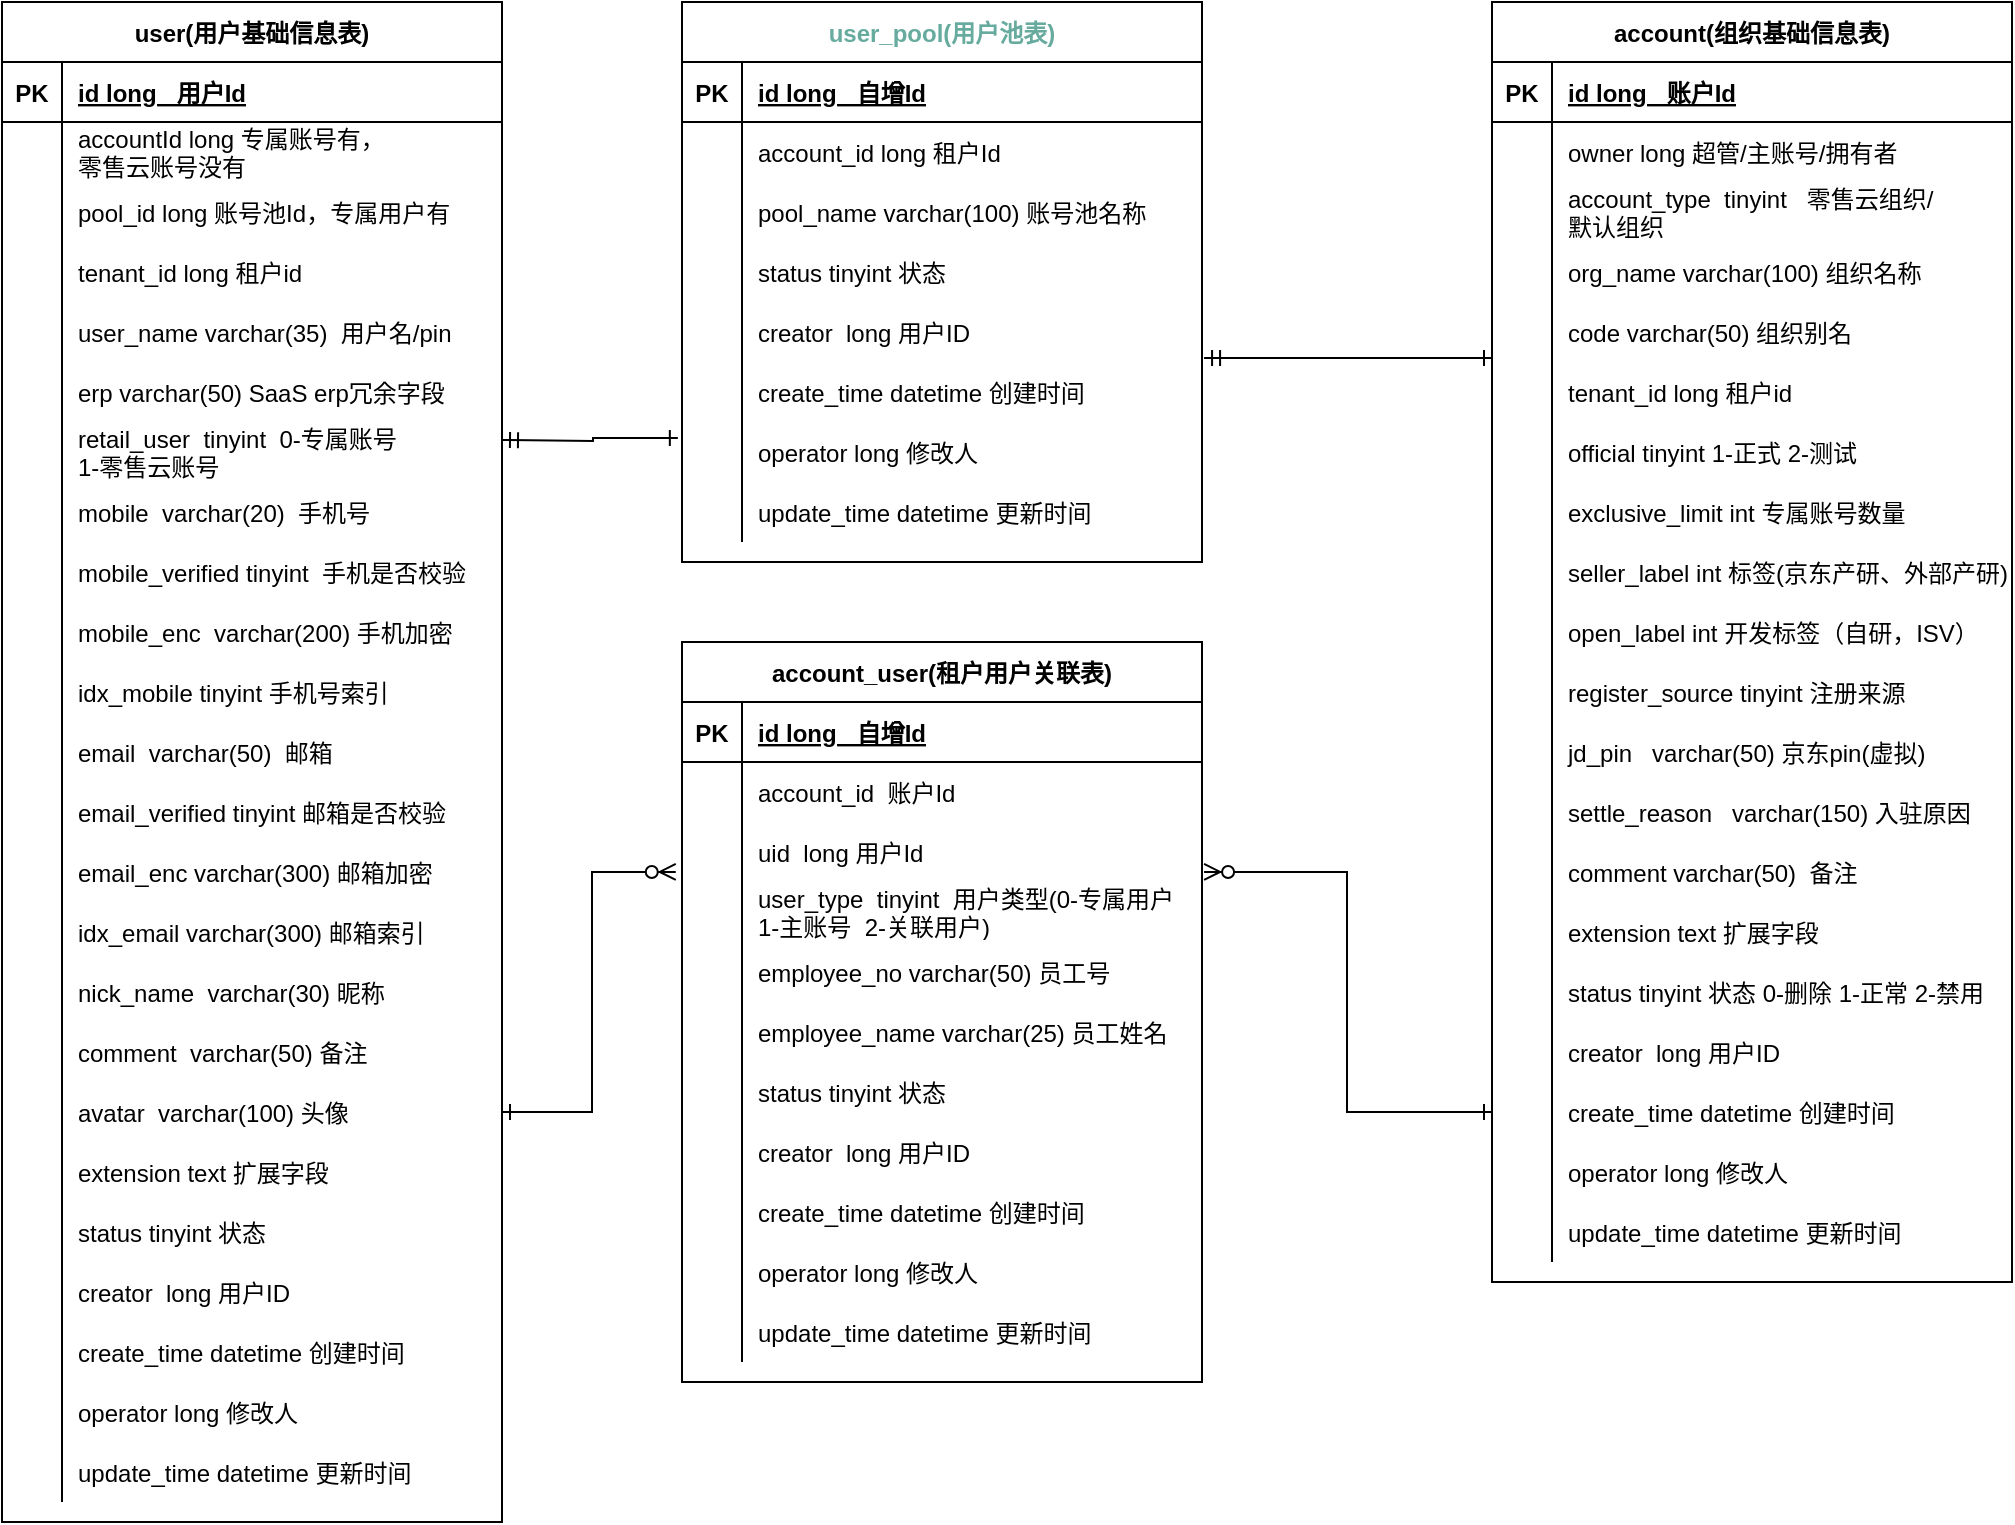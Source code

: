 <mxfile version="18.1.2" type="github">
  <diagram id="0yB_EVxj8hYrRFmk2nte" name="第 1 页">
    <mxGraphModel dx="2381" dy="866" grid="1" gridSize="10" guides="1" tooltips="1" connect="1" arrows="1" fold="1" page="1" pageScale="1" pageWidth="827" pageHeight="1169" math="0" shadow="0">
      <root>
        <mxCell id="0" />
        <mxCell id="1" parent="0" />
        <mxCell id="Y74eJLmfEOPPyMOMSqGY-1" value="account(组织基础信息表)" style="shape=table;startSize=30;container=1;collapsible=1;childLayout=tableLayout;fixedRows=1;rowLines=0;fontStyle=1;align=center;resizeLast=1;" vertex="1" parent="1">
          <mxGeometry x="135" y="400" width="260" height="640" as="geometry" />
        </mxCell>
        <mxCell id="Y74eJLmfEOPPyMOMSqGY-2" value="" style="shape=partialRectangle;collapsible=0;dropTarget=0;pointerEvents=0;fillColor=none;points=[[0,0.5],[1,0.5]];portConstraint=eastwest;top=0;left=0;right=0;bottom=1;" vertex="1" parent="Y74eJLmfEOPPyMOMSqGY-1">
          <mxGeometry y="30" width="260" height="30" as="geometry" />
        </mxCell>
        <mxCell id="Y74eJLmfEOPPyMOMSqGY-3" value="PK" style="shape=partialRectangle;overflow=hidden;connectable=0;fillColor=none;top=0;left=0;bottom=0;right=0;fontStyle=1;" vertex="1" parent="Y74eJLmfEOPPyMOMSqGY-2">
          <mxGeometry width="30" height="30" as="geometry">
            <mxRectangle width="30" height="30" as="alternateBounds" />
          </mxGeometry>
        </mxCell>
        <mxCell id="Y74eJLmfEOPPyMOMSqGY-4" value="id long   账户Id" style="shape=partialRectangle;overflow=hidden;connectable=0;fillColor=none;top=0;left=0;bottom=0;right=0;align=left;spacingLeft=6;fontStyle=5;" vertex="1" parent="Y74eJLmfEOPPyMOMSqGY-2">
          <mxGeometry x="30" width="230" height="30" as="geometry">
            <mxRectangle width="230" height="30" as="alternateBounds" />
          </mxGeometry>
        </mxCell>
        <mxCell id="Y74eJLmfEOPPyMOMSqGY-5" style="shape=partialRectangle;collapsible=0;dropTarget=0;pointerEvents=0;fillColor=none;points=[[0,0.5],[1,0.5]];portConstraint=eastwest;top=0;left=0;right=0;bottom=0;" vertex="1" parent="Y74eJLmfEOPPyMOMSqGY-1">
          <mxGeometry y="60" width="260" height="30" as="geometry" />
        </mxCell>
        <mxCell id="Y74eJLmfEOPPyMOMSqGY-6" style="shape=partialRectangle;overflow=hidden;connectable=0;fillColor=none;top=0;left=0;bottom=0;right=0;" vertex="1" parent="Y74eJLmfEOPPyMOMSqGY-5">
          <mxGeometry width="30" height="30" as="geometry">
            <mxRectangle width="30" height="30" as="alternateBounds" />
          </mxGeometry>
        </mxCell>
        <mxCell id="Y74eJLmfEOPPyMOMSqGY-7" value="owner long 超管/主账号/拥有者" style="shape=partialRectangle;overflow=hidden;connectable=0;fillColor=none;top=0;left=0;bottom=0;right=0;align=left;spacingLeft=6;" vertex="1" parent="Y74eJLmfEOPPyMOMSqGY-5">
          <mxGeometry x="30" width="230" height="30" as="geometry">
            <mxRectangle width="230" height="30" as="alternateBounds" />
          </mxGeometry>
        </mxCell>
        <mxCell id="Y74eJLmfEOPPyMOMSqGY-8" style="shape=partialRectangle;collapsible=0;dropTarget=0;pointerEvents=0;fillColor=none;points=[[0,0.5],[1,0.5]];portConstraint=eastwest;top=0;left=0;right=0;bottom=0;" vertex="1" parent="Y74eJLmfEOPPyMOMSqGY-1">
          <mxGeometry y="90" width="260" height="30" as="geometry" />
        </mxCell>
        <mxCell id="Y74eJLmfEOPPyMOMSqGY-9" style="shape=partialRectangle;overflow=hidden;connectable=0;fillColor=none;top=0;left=0;bottom=0;right=0;" vertex="1" parent="Y74eJLmfEOPPyMOMSqGY-8">
          <mxGeometry width="30" height="30" as="geometry">
            <mxRectangle width="30" height="30" as="alternateBounds" />
          </mxGeometry>
        </mxCell>
        <mxCell id="Y74eJLmfEOPPyMOMSqGY-10" value="account_type  tinyint   零售云组织/&#xa;默认组织" style="shape=partialRectangle;overflow=hidden;connectable=0;fillColor=none;top=0;left=0;bottom=0;right=0;align=left;spacingLeft=6;" vertex="1" parent="Y74eJLmfEOPPyMOMSqGY-8">
          <mxGeometry x="30" width="230" height="30" as="geometry">
            <mxRectangle width="230" height="30" as="alternateBounds" />
          </mxGeometry>
        </mxCell>
        <mxCell id="Y74eJLmfEOPPyMOMSqGY-11" style="shape=partialRectangle;collapsible=0;dropTarget=0;pointerEvents=0;fillColor=none;points=[[0,0.5],[1,0.5]];portConstraint=eastwest;top=0;left=0;right=0;bottom=0;" vertex="1" parent="Y74eJLmfEOPPyMOMSqGY-1">
          <mxGeometry y="120" width="260" height="30" as="geometry" />
        </mxCell>
        <mxCell id="Y74eJLmfEOPPyMOMSqGY-12" style="shape=partialRectangle;overflow=hidden;connectable=0;fillColor=none;top=0;left=0;bottom=0;right=0;" vertex="1" parent="Y74eJLmfEOPPyMOMSqGY-11">
          <mxGeometry width="30" height="30" as="geometry">
            <mxRectangle width="30" height="30" as="alternateBounds" />
          </mxGeometry>
        </mxCell>
        <mxCell id="Y74eJLmfEOPPyMOMSqGY-13" value="org_name varchar(100) 组织名称" style="shape=partialRectangle;overflow=hidden;connectable=0;fillColor=none;top=0;left=0;bottom=0;right=0;align=left;spacingLeft=6;" vertex="1" parent="Y74eJLmfEOPPyMOMSqGY-11">
          <mxGeometry x="30" width="230" height="30" as="geometry">
            <mxRectangle width="230" height="30" as="alternateBounds" />
          </mxGeometry>
        </mxCell>
        <mxCell id="Y74eJLmfEOPPyMOMSqGY-14" style="shape=partialRectangle;collapsible=0;dropTarget=0;pointerEvents=0;fillColor=none;points=[[0,0.5],[1,0.5]];portConstraint=eastwest;top=0;left=0;right=0;bottom=0;" vertex="1" parent="Y74eJLmfEOPPyMOMSqGY-1">
          <mxGeometry y="150" width="260" height="30" as="geometry" />
        </mxCell>
        <mxCell id="Y74eJLmfEOPPyMOMSqGY-15" style="shape=partialRectangle;overflow=hidden;connectable=0;fillColor=none;top=0;left=0;bottom=0;right=0;" vertex="1" parent="Y74eJLmfEOPPyMOMSqGY-14">
          <mxGeometry width="30" height="30" as="geometry">
            <mxRectangle width="30" height="30" as="alternateBounds" />
          </mxGeometry>
        </mxCell>
        <mxCell id="Y74eJLmfEOPPyMOMSqGY-16" value="code varchar(50) 组织别名" style="shape=partialRectangle;overflow=hidden;connectable=0;fillColor=none;top=0;left=0;bottom=0;right=0;align=left;spacingLeft=6;" vertex="1" parent="Y74eJLmfEOPPyMOMSqGY-14">
          <mxGeometry x="30" width="230" height="30" as="geometry">
            <mxRectangle width="230" height="30" as="alternateBounds" />
          </mxGeometry>
        </mxCell>
        <mxCell id="Y74eJLmfEOPPyMOMSqGY-17" style="shape=partialRectangle;collapsible=0;dropTarget=0;pointerEvents=0;fillColor=none;points=[[0,0.5],[1,0.5]];portConstraint=eastwest;top=0;left=0;right=0;bottom=0;" vertex="1" parent="Y74eJLmfEOPPyMOMSqGY-1">
          <mxGeometry y="180" width="260" height="30" as="geometry" />
        </mxCell>
        <mxCell id="Y74eJLmfEOPPyMOMSqGY-18" style="shape=partialRectangle;overflow=hidden;connectable=0;fillColor=none;top=0;left=0;bottom=0;right=0;" vertex="1" parent="Y74eJLmfEOPPyMOMSqGY-17">
          <mxGeometry width="30" height="30" as="geometry">
            <mxRectangle width="30" height="30" as="alternateBounds" />
          </mxGeometry>
        </mxCell>
        <mxCell id="Y74eJLmfEOPPyMOMSqGY-19" value="tenant_id long 租户id" style="shape=partialRectangle;overflow=hidden;connectable=0;fillColor=none;top=0;left=0;bottom=0;right=0;align=left;spacingLeft=6;" vertex="1" parent="Y74eJLmfEOPPyMOMSqGY-17">
          <mxGeometry x="30" width="230" height="30" as="geometry">
            <mxRectangle width="230" height="30" as="alternateBounds" />
          </mxGeometry>
        </mxCell>
        <mxCell id="Y74eJLmfEOPPyMOMSqGY-20" style="shape=partialRectangle;collapsible=0;dropTarget=0;pointerEvents=0;fillColor=none;points=[[0,0.5],[1,0.5]];portConstraint=eastwest;top=0;left=0;right=0;bottom=0;" vertex="1" parent="Y74eJLmfEOPPyMOMSqGY-1">
          <mxGeometry y="210" width="260" height="30" as="geometry" />
        </mxCell>
        <mxCell id="Y74eJLmfEOPPyMOMSqGY-21" style="shape=partialRectangle;overflow=hidden;connectable=0;fillColor=none;top=0;left=0;bottom=0;right=0;" vertex="1" parent="Y74eJLmfEOPPyMOMSqGY-20">
          <mxGeometry width="30" height="30" as="geometry">
            <mxRectangle width="30" height="30" as="alternateBounds" />
          </mxGeometry>
        </mxCell>
        <mxCell id="Y74eJLmfEOPPyMOMSqGY-22" value="official tinyint 1-正式 2-测试" style="shape=partialRectangle;overflow=hidden;connectable=0;fillColor=none;top=0;left=0;bottom=0;right=0;align=left;spacingLeft=6;" vertex="1" parent="Y74eJLmfEOPPyMOMSqGY-20">
          <mxGeometry x="30" width="230" height="30" as="geometry">
            <mxRectangle width="230" height="30" as="alternateBounds" />
          </mxGeometry>
        </mxCell>
        <mxCell id="Y74eJLmfEOPPyMOMSqGY-23" style="shape=partialRectangle;collapsible=0;dropTarget=0;pointerEvents=0;fillColor=none;points=[[0,0.5],[1,0.5]];portConstraint=eastwest;top=0;left=0;right=0;bottom=0;" vertex="1" parent="Y74eJLmfEOPPyMOMSqGY-1">
          <mxGeometry y="240" width="260" height="30" as="geometry" />
        </mxCell>
        <mxCell id="Y74eJLmfEOPPyMOMSqGY-24" style="shape=partialRectangle;overflow=hidden;connectable=0;fillColor=none;top=0;left=0;bottom=0;right=0;" vertex="1" parent="Y74eJLmfEOPPyMOMSqGY-23">
          <mxGeometry width="30" height="30" as="geometry">
            <mxRectangle width="30" height="30" as="alternateBounds" />
          </mxGeometry>
        </mxCell>
        <mxCell id="Y74eJLmfEOPPyMOMSqGY-25" value="exclusive_limit int 专属账号数量" style="shape=partialRectangle;overflow=hidden;connectable=0;fillColor=none;top=0;left=0;bottom=0;right=0;align=left;spacingLeft=6;" vertex="1" parent="Y74eJLmfEOPPyMOMSqGY-23">
          <mxGeometry x="30" width="230" height="30" as="geometry">
            <mxRectangle width="230" height="30" as="alternateBounds" />
          </mxGeometry>
        </mxCell>
        <mxCell id="Y74eJLmfEOPPyMOMSqGY-26" style="shape=partialRectangle;collapsible=0;dropTarget=0;pointerEvents=0;fillColor=none;points=[[0,0.5],[1,0.5]];portConstraint=eastwest;top=0;left=0;right=0;bottom=0;" vertex="1" parent="Y74eJLmfEOPPyMOMSqGY-1">
          <mxGeometry y="270" width="260" height="30" as="geometry" />
        </mxCell>
        <mxCell id="Y74eJLmfEOPPyMOMSqGY-27" style="shape=partialRectangle;overflow=hidden;connectable=0;fillColor=none;top=0;left=0;bottom=0;right=0;" vertex="1" parent="Y74eJLmfEOPPyMOMSqGY-26">
          <mxGeometry width="30" height="30" as="geometry">
            <mxRectangle width="30" height="30" as="alternateBounds" />
          </mxGeometry>
        </mxCell>
        <mxCell id="Y74eJLmfEOPPyMOMSqGY-28" value="seller_label int 标签(京东产研、外部产研)" style="shape=partialRectangle;overflow=hidden;connectable=0;fillColor=none;top=0;left=0;bottom=0;right=0;align=left;spacingLeft=6;" vertex="1" parent="Y74eJLmfEOPPyMOMSqGY-26">
          <mxGeometry x="30" width="230" height="30" as="geometry">
            <mxRectangle width="230" height="30" as="alternateBounds" />
          </mxGeometry>
        </mxCell>
        <mxCell id="Y74eJLmfEOPPyMOMSqGY-29" style="shape=partialRectangle;collapsible=0;dropTarget=0;pointerEvents=0;fillColor=none;points=[[0,0.5],[1,0.5]];portConstraint=eastwest;top=0;left=0;right=0;bottom=0;" vertex="1" parent="Y74eJLmfEOPPyMOMSqGY-1">
          <mxGeometry y="300" width="260" height="30" as="geometry" />
        </mxCell>
        <mxCell id="Y74eJLmfEOPPyMOMSqGY-30" style="shape=partialRectangle;overflow=hidden;connectable=0;fillColor=none;top=0;left=0;bottom=0;right=0;" vertex="1" parent="Y74eJLmfEOPPyMOMSqGY-29">
          <mxGeometry width="30" height="30" as="geometry">
            <mxRectangle width="30" height="30" as="alternateBounds" />
          </mxGeometry>
        </mxCell>
        <mxCell id="Y74eJLmfEOPPyMOMSqGY-31" value="open_label int 开发标签（自研，ISV）" style="shape=partialRectangle;overflow=hidden;connectable=0;fillColor=none;top=0;left=0;bottom=0;right=0;align=left;spacingLeft=6;" vertex="1" parent="Y74eJLmfEOPPyMOMSqGY-29">
          <mxGeometry x="30" width="230" height="30" as="geometry">
            <mxRectangle width="230" height="30" as="alternateBounds" />
          </mxGeometry>
        </mxCell>
        <mxCell id="Y74eJLmfEOPPyMOMSqGY-32" style="shape=partialRectangle;collapsible=0;dropTarget=0;pointerEvents=0;fillColor=none;points=[[0,0.5],[1,0.5]];portConstraint=eastwest;top=0;left=0;right=0;bottom=0;" vertex="1" parent="Y74eJLmfEOPPyMOMSqGY-1">
          <mxGeometry y="330" width="260" height="30" as="geometry" />
        </mxCell>
        <mxCell id="Y74eJLmfEOPPyMOMSqGY-33" style="shape=partialRectangle;overflow=hidden;connectable=0;fillColor=none;top=0;left=0;bottom=0;right=0;" vertex="1" parent="Y74eJLmfEOPPyMOMSqGY-32">
          <mxGeometry width="30" height="30" as="geometry">
            <mxRectangle width="30" height="30" as="alternateBounds" />
          </mxGeometry>
        </mxCell>
        <mxCell id="Y74eJLmfEOPPyMOMSqGY-34" value="register_source tinyint 注册来源" style="shape=partialRectangle;overflow=hidden;connectable=0;fillColor=none;top=0;left=0;bottom=0;right=0;align=left;spacingLeft=6;" vertex="1" parent="Y74eJLmfEOPPyMOMSqGY-32">
          <mxGeometry x="30" width="230" height="30" as="geometry">
            <mxRectangle width="230" height="30" as="alternateBounds" />
          </mxGeometry>
        </mxCell>
        <mxCell id="Y74eJLmfEOPPyMOMSqGY-35" style="shape=partialRectangle;collapsible=0;dropTarget=0;pointerEvents=0;fillColor=none;points=[[0,0.5],[1,0.5]];portConstraint=eastwest;top=0;left=0;right=0;bottom=0;" vertex="1" parent="Y74eJLmfEOPPyMOMSqGY-1">
          <mxGeometry y="360" width="260" height="30" as="geometry" />
        </mxCell>
        <mxCell id="Y74eJLmfEOPPyMOMSqGY-36" style="shape=partialRectangle;overflow=hidden;connectable=0;fillColor=none;top=0;left=0;bottom=0;right=0;" vertex="1" parent="Y74eJLmfEOPPyMOMSqGY-35">
          <mxGeometry width="30" height="30" as="geometry">
            <mxRectangle width="30" height="30" as="alternateBounds" />
          </mxGeometry>
        </mxCell>
        <mxCell id="Y74eJLmfEOPPyMOMSqGY-37" value="jd_pin   varchar(50) 京东pin(虚拟)" style="shape=partialRectangle;overflow=hidden;connectable=0;fillColor=none;top=0;left=0;bottom=0;right=0;align=left;spacingLeft=6;" vertex="1" parent="Y74eJLmfEOPPyMOMSqGY-35">
          <mxGeometry x="30" width="230" height="30" as="geometry">
            <mxRectangle width="230" height="30" as="alternateBounds" />
          </mxGeometry>
        </mxCell>
        <mxCell id="Y74eJLmfEOPPyMOMSqGY-38" style="shape=partialRectangle;collapsible=0;dropTarget=0;pointerEvents=0;fillColor=none;points=[[0,0.5],[1,0.5]];portConstraint=eastwest;top=0;left=0;right=0;bottom=0;" vertex="1" parent="Y74eJLmfEOPPyMOMSqGY-1">
          <mxGeometry y="390" width="260" height="30" as="geometry" />
        </mxCell>
        <mxCell id="Y74eJLmfEOPPyMOMSqGY-39" style="shape=partialRectangle;overflow=hidden;connectable=0;fillColor=none;top=0;left=0;bottom=0;right=0;" vertex="1" parent="Y74eJLmfEOPPyMOMSqGY-38">
          <mxGeometry width="30" height="30" as="geometry">
            <mxRectangle width="30" height="30" as="alternateBounds" />
          </mxGeometry>
        </mxCell>
        <mxCell id="Y74eJLmfEOPPyMOMSqGY-40" value="settle_reason   varchar(150) 入驻原因" style="shape=partialRectangle;overflow=hidden;connectable=0;fillColor=none;top=0;left=0;bottom=0;right=0;align=left;spacingLeft=6;" vertex="1" parent="Y74eJLmfEOPPyMOMSqGY-38">
          <mxGeometry x="30" width="230" height="30" as="geometry">
            <mxRectangle width="230" height="30" as="alternateBounds" />
          </mxGeometry>
        </mxCell>
        <mxCell id="Y74eJLmfEOPPyMOMSqGY-41" style="shape=partialRectangle;collapsible=0;dropTarget=0;pointerEvents=0;fillColor=none;points=[[0,0.5],[1,0.5]];portConstraint=eastwest;top=0;left=0;right=0;bottom=0;" vertex="1" parent="Y74eJLmfEOPPyMOMSqGY-1">
          <mxGeometry y="420" width="260" height="30" as="geometry" />
        </mxCell>
        <mxCell id="Y74eJLmfEOPPyMOMSqGY-42" style="shape=partialRectangle;overflow=hidden;connectable=0;fillColor=none;top=0;left=0;bottom=0;right=0;" vertex="1" parent="Y74eJLmfEOPPyMOMSqGY-41">
          <mxGeometry width="30" height="30" as="geometry">
            <mxRectangle width="30" height="30" as="alternateBounds" />
          </mxGeometry>
        </mxCell>
        <mxCell id="Y74eJLmfEOPPyMOMSqGY-43" value="comment varchar(50)  备注" style="shape=partialRectangle;overflow=hidden;connectable=0;fillColor=none;top=0;left=0;bottom=0;right=0;align=left;spacingLeft=6;" vertex="1" parent="Y74eJLmfEOPPyMOMSqGY-41">
          <mxGeometry x="30" width="230" height="30" as="geometry">
            <mxRectangle width="230" height="30" as="alternateBounds" />
          </mxGeometry>
        </mxCell>
        <mxCell id="Y74eJLmfEOPPyMOMSqGY-44" style="shape=partialRectangle;collapsible=0;dropTarget=0;pointerEvents=0;fillColor=none;points=[[0,0.5],[1,0.5]];portConstraint=eastwest;top=0;left=0;right=0;bottom=0;" vertex="1" parent="Y74eJLmfEOPPyMOMSqGY-1">
          <mxGeometry y="450" width="260" height="30" as="geometry" />
        </mxCell>
        <mxCell id="Y74eJLmfEOPPyMOMSqGY-45" style="shape=partialRectangle;overflow=hidden;connectable=0;fillColor=none;top=0;left=0;bottom=0;right=0;" vertex="1" parent="Y74eJLmfEOPPyMOMSqGY-44">
          <mxGeometry width="30" height="30" as="geometry">
            <mxRectangle width="30" height="30" as="alternateBounds" />
          </mxGeometry>
        </mxCell>
        <mxCell id="Y74eJLmfEOPPyMOMSqGY-46" value="extension text 扩展字段" style="shape=partialRectangle;overflow=hidden;connectable=0;fillColor=none;top=0;left=0;bottom=0;right=0;align=left;spacingLeft=6;" vertex="1" parent="Y74eJLmfEOPPyMOMSqGY-44">
          <mxGeometry x="30" width="230" height="30" as="geometry">
            <mxRectangle width="230" height="30" as="alternateBounds" />
          </mxGeometry>
        </mxCell>
        <mxCell id="Y74eJLmfEOPPyMOMSqGY-47" style="shape=partialRectangle;collapsible=0;dropTarget=0;pointerEvents=0;fillColor=none;points=[[0,0.5],[1,0.5]];portConstraint=eastwest;top=0;left=0;right=0;bottom=0;" vertex="1" parent="Y74eJLmfEOPPyMOMSqGY-1">
          <mxGeometry y="480" width="260" height="30" as="geometry" />
        </mxCell>
        <mxCell id="Y74eJLmfEOPPyMOMSqGY-48" style="shape=partialRectangle;overflow=hidden;connectable=0;fillColor=none;top=0;left=0;bottom=0;right=0;" vertex="1" parent="Y74eJLmfEOPPyMOMSqGY-47">
          <mxGeometry width="30" height="30" as="geometry">
            <mxRectangle width="30" height="30" as="alternateBounds" />
          </mxGeometry>
        </mxCell>
        <mxCell id="Y74eJLmfEOPPyMOMSqGY-49" value="status tinyint 状态 0-删除 1-正常 2-禁用" style="shape=partialRectangle;overflow=hidden;connectable=0;fillColor=none;top=0;left=0;bottom=0;right=0;align=left;spacingLeft=6;" vertex="1" parent="Y74eJLmfEOPPyMOMSqGY-47">
          <mxGeometry x="30" width="230" height="30" as="geometry">
            <mxRectangle width="230" height="30" as="alternateBounds" />
          </mxGeometry>
        </mxCell>
        <mxCell id="Y74eJLmfEOPPyMOMSqGY-50" style="shape=partialRectangle;collapsible=0;dropTarget=0;pointerEvents=0;fillColor=none;points=[[0,0.5],[1,0.5]];portConstraint=eastwest;top=0;left=0;right=0;bottom=0;" vertex="1" parent="Y74eJLmfEOPPyMOMSqGY-1">
          <mxGeometry y="510" width="260" height="30" as="geometry" />
        </mxCell>
        <mxCell id="Y74eJLmfEOPPyMOMSqGY-51" style="shape=partialRectangle;overflow=hidden;connectable=0;fillColor=none;top=0;left=0;bottom=0;right=0;" vertex="1" parent="Y74eJLmfEOPPyMOMSqGY-50">
          <mxGeometry width="30" height="30" as="geometry">
            <mxRectangle width="30" height="30" as="alternateBounds" />
          </mxGeometry>
        </mxCell>
        <mxCell id="Y74eJLmfEOPPyMOMSqGY-52" value="creator  long 用户ID " style="shape=partialRectangle;overflow=hidden;connectable=0;fillColor=none;top=0;left=0;bottom=0;right=0;align=left;spacingLeft=6;" vertex="1" parent="Y74eJLmfEOPPyMOMSqGY-50">
          <mxGeometry x="30" width="230" height="30" as="geometry">
            <mxRectangle width="230" height="30" as="alternateBounds" />
          </mxGeometry>
        </mxCell>
        <mxCell id="Y74eJLmfEOPPyMOMSqGY-53" style="shape=partialRectangle;collapsible=0;dropTarget=0;pointerEvents=0;fillColor=none;points=[[0,0.5],[1,0.5]];portConstraint=eastwest;top=0;left=0;right=0;bottom=0;" vertex="1" parent="Y74eJLmfEOPPyMOMSqGY-1">
          <mxGeometry y="540" width="260" height="30" as="geometry" />
        </mxCell>
        <mxCell id="Y74eJLmfEOPPyMOMSqGY-54" style="shape=partialRectangle;overflow=hidden;connectable=0;fillColor=none;top=0;left=0;bottom=0;right=0;" vertex="1" parent="Y74eJLmfEOPPyMOMSqGY-53">
          <mxGeometry width="30" height="30" as="geometry">
            <mxRectangle width="30" height="30" as="alternateBounds" />
          </mxGeometry>
        </mxCell>
        <mxCell id="Y74eJLmfEOPPyMOMSqGY-55" value="create_time datetime 创建时间" style="shape=partialRectangle;overflow=hidden;connectable=0;fillColor=none;top=0;left=0;bottom=0;right=0;align=left;spacingLeft=6;" vertex="1" parent="Y74eJLmfEOPPyMOMSqGY-53">
          <mxGeometry x="30" width="230" height="30" as="geometry">
            <mxRectangle width="230" height="30" as="alternateBounds" />
          </mxGeometry>
        </mxCell>
        <mxCell id="Y74eJLmfEOPPyMOMSqGY-56" style="shape=partialRectangle;collapsible=0;dropTarget=0;pointerEvents=0;fillColor=none;points=[[0,0.5],[1,0.5]];portConstraint=eastwest;top=0;left=0;right=0;bottom=0;" vertex="1" parent="Y74eJLmfEOPPyMOMSqGY-1">
          <mxGeometry y="570" width="260" height="30" as="geometry" />
        </mxCell>
        <mxCell id="Y74eJLmfEOPPyMOMSqGY-57" style="shape=partialRectangle;overflow=hidden;connectable=0;fillColor=none;top=0;left=0;bottom=0;right=0;" vertex="1" parent="Y74eJLmfEOPPyMOMSqGY-56">
          <mxGeometry width="30" height="30" as="geometry">
            <mxRectangle width="30" height="30" as="alternateBounds" />
          </mxGeometry>
        </mxCell>
        <mxCell id="Y74eJLmfEOPPyMOMSqGY-58" value="operator long 修改人" style="shape=partialRectangle;overflow=hidden;connectable=0;fillColor=none;top=0;left=0;bottom=0;right=0;align=left;spacingLeft=6;" vertex="1" parent="Y74eJLmfEOPPyMOMSqGY-56">
          <mxGeometry x="30" width="230" height="30" as="geometry">
            <mxRectangle width="230" height="30" as="alternateBounds" />
          </mxGeometry>
        </mxCell>
        <mxCell id="Y74eJLmfEOPPyMOMSqGY-59" style="shape=partialRectangle;collapsible=0;dropTarget=0;pointerEvents=0;fillColor=none;points=[[0,0.5],[1,0.5]];portConstraint=eastwest;top=0;left=0;right=0;bottom=0;" vertex="1" parent="Y74eJLmfEOPPyMOMSqGY-1">
          <mxGeometry y="600" width="260" height="30" as="geometry" />
        </mxCell>
        <mxCell id="Y74eJLmfEOPPyMOMSqGY-60" style="shape=partialRectangle;overflow=hidden;connectable=0;fillColor=none;top=0;left=0;bottom=0;right=0;" vertex="1" parent="Y74eJLmfEOPPyMOMSqGY-59">
          <mxGeometry width="30" height="30" as="geometry">
            <mxRectangle width="30" height="30" as="alternateBounds" />
          </mxGeometry>
        </mxCell>
        <mxCell id="Y74eJLmfEOPPyMOMSqGY-61" value="update_time datetime 更新时间" style="shape=partialRectangle;overflow=hidden;connectable=0;fillColor=none;top=0;left=0;bottom=0;right=0;align=left;spacingLeft=6;" vertex="1" parent="Y74eJLmfEOPPyMOMSqGY-59">
          <mxGeometry x="30" width="230" height="30" as="geometry">
            <mxRectangle width="230" height="30" as="alternateBounds" />
          </mxGeometry>
        </mxCell>
        <mxCell id="Y74eJLmfEOPPyMOMSqGY-62" value="user(用户基础信息表)" style="shape=table;startSize=30;container=1;collapsible=1;childLayout=tableLayout;fixedRows=1;rowLines=0;fontStyle=1;align=center;resizeLast=1;" vertex="1" parent="1">
          <mxGeometry x="-610" y="400" width="250" height="760" as="geometry" />
        </mxCell>
        <mxCell id="Y74eJLmfEOPPyMOMSqGY-63" value="" style="shape=partialRectangle;collapsible=0;dropTarget=0;pointerEvents=0;fillColor=none;points=[[0,0.5],[1,0.5]];portConstraint=eastwest;top=0;left=0;right=0;bottom=1;" vertex="1" parent="Y74eJLmfEOPPyMOMSqGY-62">
          <mxGeometry y="30" width="250" height="30" as="geometry" />
        </mxCell>
        <mxCell id="Y74eJLmfEOPPyMOMSqGY-64" value="PK" style="shape=partialRectangle;overflow=hidden;connectable=0;fillColor=none;top=0;left=0;bottom=0;right=0;fontStyle=1;" vertex="1" parent="Y74eJLmfEOPPyMOMSqGY-63">
          <mxGeometry width="30" height="30" as="geometry">
            <mxRectangle width="30" height="30" as="alternateBounds" />
          </mxGeometry>
        </mxCell>
        <mxCell id="Y74eJLmfEOPPyMOMSqGY-65" value="id long   用户Id" style="shape=partialRectangle;overflow=hidden;connectable=0;fillColor=none;top=0;left=0;bottom=0;right=0;align=left;spacingLeft=6;fontStyle=5;" vertex="1" parent="Y74eJLmfEOPPyMOMSqGY-63">
          <mxGeometry x="30" width="220" height="30" as="geometry">
            <mxRectangle width="220" height="30" as="alternateBounds" />
          </mxGeometry>
        </mxCell>
        <mxCell id="Y74eJLmfEOPPyMOMSqGY-66" value="" style="shape=partialRectangle;collapsible=0;dropTarget=0;pointerEvents=0;fillColor=none;points=[[0,0.5],[1,0.5]];portConstraint=eastwest;top=0;left=0;right=0;bottom=0;" vertex="1" parent="Y74eJLmfEOPPyMOMSqGY-62">
          <mxGeometry y="60" width="250" height="30" as="geometry" />
        </mxCell>
        <mxCell id="Y74eJLmfEOPPyMOMSqGY-67" value="" style="shape=partialRectangle;overflow=hidden;connectable=0;fillColor=none;top=0;left=0;bottom=0;right=0;" vertex="1" parent="Y74eJLmfEOPPyMOMSqGY-66">
          <mxGeometry width="30" height="30" as="geometry">
            <mxRectangle width="30" height="30" as="alternateBounds" />
          </mxGeometry>
        </mxCell>
        <mxCell id="Y74eJLmfEOPPyMOMSqGY-68" value="accountId long 专属账号有，&#xa;零售云账号没有" style="shape=partialRectangle;overflow=hidden;connectable=0;fillColor=none;top=0;left=0;bottom=0;right=0;align=left;spacingLeft=6;" vertex="1" parent="Y74eJLmfEOPPyMOMSqGY-66">
          <mxGeometry x="30" width="220" height="30" as="geometry">
            <mxRectangle width="220" height="30" as="alternateBounds" />
          </mxGeometry>
        </mxCell>
        <mxCell id="Y74eJLmfEOPPyMOMSqGY-69" style="shape=partialRectangle;collapsible=0;dropTarget=0;pointerEvents=0;fillColor=none;points=[[0,0.5],[1,0.5]];portConstraint=eastwest;top=0;left=0;right=0;bottom=0;" vertex="1" parent="Y74eJLmfEOPPyMOMSqGY-62">
          <mxGeometry y="90" width="250" height="30" as="geometry" />
        </mxCell>
        <mxCell id="Y74eJLmfEOPPyMOMSqGY-70" style="shape=partialRectangle;overflow=hidden;connectable=0;fillColor=none;top=0;left=0;bottom=0;right=0;" vertex="1" parent="Y74eJLmfEOPPyMOMSqGY-69">
          <mxGeometry width="30" height="30" as="geometry">
            <mxRectangle width="30" height="30" as="alternateBounds" />
          </mxGeometry>
        </mxCell>
        <mxCell id="Y74eJLmfEOPPyMOMSqGY-71" value="pool_id long 账号池Id，专属用户有" style="shape=partialRectangle;overflow=hidden;connectable=0;fillColor=none;top=0;left=0;bottom=0;right=0;align=left;spacingLeft=6;" vertex="1" parent="Y74eJLmfEOPPyMOMSqGY-69">
          <mxGeometry x="30" width="220" height="30" as="geometry">
            <mxRectangle width="220" height="30" as="alternateBounds" />
          </mxGeometry>
        </mxCell>
        <mxCell id="Y74eJLmfEOPPyMOMSqGY-72" style="shape=partialRectangle;collapsible=0;dropTarget=0;pointerEvents=0;fillColor=none;points=[[0,0.5],[1,0.5]];portConstraint=eastwest;top=0;left=0;right=0;bottom=0;" vertex="1" parent="Y74eJLmfEOPPyMOMSqGY-62">
          <mxGeometry y="120" width="250" height="30" as="geometry" />
        </mxCell>
        <mxCell id="Y74eJLmfEOPPyMOMSqGY-73" style="shape=partialRectangle;overflow=hidden;connectable=0;fillColor=none;top=0;left=0;bottom=0;right=0;" vertex="1" parent="Y74eJLmfEOPPyMOMSqGY-72">
          <mxGeometry width="30" height="30" as="geometry">
            <mxRectangle width="30" height="30" as="alternateBounds" />
          </mxGeometry>
        </mxCell>
        <mxCell id="Y74eJLmfEOPPyMOMSqGY-74" value="tenant_id long 租户id" style="shape=partialRectangle;overflow=hidden;connectable=0;fillColor=none;top=0;left=0;bottom=0;right=0;align=left;spacingLeft=6;" vertex="1" parent="Y74eJLmfEOPPyMOMSqGY-72">
          <mxGeometry x="30" width="220" height="30" as="geometry">
            <mxRectangle width="220" height="30" as="alternateBounds" />
          </mxGeometry>
        </mxCell>
        <mxCell id="Y74eJLmfEOPPyMOMSqGY-75" style="shape=partialRectangle;collapsible=0;dropTarget=0;pointerEvents=0;fillColor=none;points=[[0,0.5],[1,0.5]];portConstraint=eastwest;top=0;left=0;right=0;bottom=0;" vertex="1" parent="Y74eJLmfEOPPyMOMSqGY-62">
          <mxGeometry y="150" width="250" height="30" as="geometry" />
        </mxCell>
        <mxCell id="Y74eJLmfEOPPyMOMSqGY-76" style="shape=partialRectangle;overflow=hidden;connectable=0;fillColor=none;top=0;left=0;bottom=0;right=0;" vertex="1" parent="Y74eJLmfEOPPyMOMSqGY-75">
          <mxGeometry width="30" height="30" as="geometry">
            <mxRectangle width="30" height="30" as="alternateBounds" />
          </mxGeometry>
        </mxCell>
        <mxCell id="Y74eJLmfEOPPyMOMSqGY-77" value="user_name varchar(35)  用户名/pin" style="shape=partialRectangle;overflow=hidden;connectable=0;fillColor=none;top=0;left=0;bottom=0;right=0;align=left;spacingLeft=6;" vertex="1" parent="Y74eJLmfEOPPyMOMSqGY-75">
          <mxGeometry x="30" width="220" height="30" as="geometry">
            <mxRectangle width="220" height="30" as="alternateBounds" />
          </mxGeometry>
        </mxCell>
        <mxCell id="Y74eJLmfEOPPyMOMSqGY-78" style="shape=partialRectangle;collapsible=0;dropTarget=0;pointerEvents=0;fillColor=none;points=[[0,0.5],[1,0.5]];portConstraint=eastwest;top=0;left=0;right=0;bottom=0;" vertex="1" parent="Y74eJLmfEOPPyMOMSqGY-62">
          <mxGeometry y="180" width="250" height="30" as="geometry" />
        </mxCell>
        <mxCell id="Y74eJLmfEOPPyMOMSqGY-79" style="shape=partialRectangle;overflow=hidden;connectable=0;fillColor=none;top=0;left=0;bottom=0;right=0;" vertex="1" parent="Y74eJLmfEOPPyMOMSqGY-78">
          <mxGeometry width="30" height="30" as="geometry">
            <mxRectangle width="30" height="30" as="alternateBounds" />
          </mxGeometry>
        </mxCell>
        <mxCell id="Y74eJLmfEOPPyMOMSqGY-80" value="erp varchar(50) SaaS erp冗余字段" style="shape=partialRectangle;overflow=hidden;connectable=0;fillColor=none;top=0;left=0;bottom=0;right=0;align=left;spacingLeft=6;" vertex="1" parent="Y74eJLmfEOPPyMOMSqGY-78">
          <mxGeometry x="30" width="220" height="30" as="geometry">
            <mxRectangle width="220" height="30" as="alternateBounds" />
          </mxGeometry>
        </mxCell>
        <mxCell id="Y74eJLmfEOPPyMOMSqGY-81" style="shape=partialRectangle;collapsible=0;dropTarget=0;pointerEvents=0;fillColor=none;points=[[0,0.5],[1,0.5]];portConstraint=eastwest;top=0;left=0;right=0;bottom=0;" vertex="1" parent="Y74eJLmfEOPPyMOMSqGY-62">
          <mxGeometry y="210" width="250" height="30" as="geometry" />
        </mxCell>
        <mxCell id="Y74eJLmfEOPPyMOMSqGY-82" style="shape=partialRectangle;overflow=hidden;connectable=0;fillColor=none;top=0;left=0;bottom=0;right=0;" vertex="1" parent="Y74eJLmfEOPPyMOMSqGY-81">
          <mxGeometry width="30" height="30" as="geometry">
            <mxRectangle width="30" height="30" as="alternateBounds" />
          </mxGeometry>
        </mxCell>
        <mxCell id="Y74eJLmfEOPPyMOMSqGY-83" value="retail_user  tinyint  0-专属账号&#xa;1-零售云账号" style="shape=partialRectangle;overflow=hidden;connectable=0;fillColor=none;top=0;left=0;bottom=0;right=0;align=left;spacingLeft=6;" vertex="1" parent="Y74eJLmfEOPPyMOMSqGY-81">
          <mxGeometry x="30" width="220" height="30" as="geometry">
            <mxRectangle width="220" height="30" as="alternateBounds" />
          </mxGeometry>
        </mxCell>
        <mxCell id="Y74eJLmfEOPPyMOMSqGY-84" style="shape=partialRectangle;collapsible=0;dropTarget=0;pointerEvents=0;fillColor=none;points=[[0,0.5],[1,0.5]];portConstraint=eastwest;top=0;left=0;right=0;bottom=0;" vertex="1" parent="Y74eJLmfEOPPyMOMSqGY-62">
          <mxGeometry y="240" width="250" height="30" as="geometry" />
        </mxCell>
        <mxCell id="Y74eJLmfEOPPyMOMSqGY-85" style="shape=partialRectangle;overflow=hidden;connectable=0;fillColor=none;top=0;left=0;bottom=0;right=0;" vertex="1" parent="Y74eJLmfEOPPyMOMSqGY-84">
          <mxGeometry width="30" height="30" as="geometry">
            <mxRectangle width="30" height="30" as="alternateBounds" />
          </mxGeometry>
        </mxCell>
        <mxCell id="Y74eJLmfEOPPyMOMSqGY-86" value="mobile  varchar(20)  手机号" style="shape=partialRectangle;overflow=hidden;connectable=0;fillColor=none;top=0;left=0;bottom=0;right=0;align=left;spacingLeft=6;" vertex="1" parent="Y74eJLmfEOPPyMOMSqGY-84">
          <mxGeometry x="30" width="220" height="30" as="geometry">
            <mxRectangle width="220" height="30" as="alternateBounds" />
          </mxGeometry>
        </mxCell>
        <mxCell id="Y74eJLmfEOPPyMOMSqGY-87" style="shape=partialRectangle;collapsible=0;dropTarget=0;pointerEvents=0;fillColor=none;points=[[0,0.5],[1,0.5]];portConstraint=eastwest;top=0;left=0;right=0;bottom=0;" vertex="1" parent="Y74eJLmfEOPPyMOMSqGY-62">
          <mxGeometry y="270" width="250" height="30" as="geometry" />
        </mxCell>
        <mxCell id="Y74eJLmfEOPPyMOMSqGY-88" style="shape=partialRectangle;overflow=hidden;connectable=0;fillColor=none;top=0;left=0;bottom=0;right=0;" vertex="1" parent="Y74eJLmfEOPPyMOMSqGY-87">
          <mxGeometry width="30" height="30" as="geometry">
            <mxRectangle width="30" height="30" as="alternateBounds" />
          </mxGeometry>
        </mxCell>
        <mxCell id="Y74eJLmfEOPPyMOMSqGY-89" value="mobile_verified tinyint  手机是否校验" style="shape=partialRectangle;overflow=hidden;connectable=0;fillColor=none;top=0;left=0;bottom=0;right=0;align=left;spacingLeft=6;" vertex="1" parent="Y74eJLmfEOPPyMOMSqGY-87">
          <mxGeometry x="30" width="220" height="30" as="geometry">
            <mxRectangle width="220" height="30" as="alternateBounds" />
          </mxGeometry>
        </mxCell>
        <mxCell id="Y74eJLmfEOPPyMOMSqGY-90" style="shape=partialRectangle;collapsible=0;dropTarget=0;pointerEvents=0;fillColor=none;points=[[0,0.5],[1,0.5]];portConstraint=eastwest;top=0;left=0;right=0;bottom=0;" vertex="1" parent="Y74eJLmfEOPPyMOMSqGY-62">
          <mxGeometry y="300" width="250" height="30" as="geometry" />
        </mxCell>
        <mxCell id="Y74eJLmfEOPPyMOMSqGY-91" style="shape=partialRectangle;overflow=hidden;connectable=0;fillColor=none;top=0;left=0;bottom=0;right=0;" vertex="1" parent="Y74eJLmfEOPPyMOMSqGY-90">
          <mxGeometry width="30" height="30" as="geometry">
            <mxRectangle width="30" height="30" as="alternateBounds" />
          </mxGeometry>
        </mxCell>
        <mxCell id="Y74eJLmfEOPPyMOMSqGY-92" value="mobile_enc  varchar(200) 手机加密" style="shape=partialRectangle;overflow=hidden;connectable=0;fillColor=none;top=0;left=0;bottom=0;right=0;align=left;spacingLeft=6;" vertex="1" parent="Y74eJLmfEOPPyMOMSqGY-90">
          <mxGeometry x="30" width="220" height="30" as="geometry">
            <mxRectangle width="220" height="30" as="alternateBounds" />
          </mxGeometry>
        </mxCell>
        <mxCell id="Y74eJLmfEOPPyMOMSqGY-93" style="shape=partialRectangle;collapsible=0;dropTarget=0;pointerEvents=0;fillColor=none;points=[[0,0.5],[1,0.5]];portConstraint=eastwest;top=0;left=0;right=0;bottom=0;" vertex="1" parent="Y74eJLmfEOPPyMOMSqGY-62">
          <mxGeometry y="330" width="250" height="30" as="geometry" />
        </mxCell>
        <mxCell id="Y74eJLmfEOPPyMOMSqGY-94" style="shape=partialRectangle;overflow=hidden;connectable=0;fillColor=none;top=0;left=0;bottom=0;right=0;" vertex="1" parent="Y74eJLmfEOPPyMOMSqGY-93">
          <mxGeometry width="30" height="30" as="geometry">
            <mxRectangle width="30" height="30" as="alternateBounds" />
          </mxGeometry>
        </mxCell>
        <mxCell id="Y74eJLmfEOPPyMOMSqGY-95" value="idx_mobile tinyint 手机号索引" style="shape=partialRectangle;overflow=hidden;connectable=0;fillColor=none;top=0;left=0;bottom=0;right=0;align=left;spacingLeft=6;" vertex="1" parent="Y74eJLmfEOPPyMOMSqGY-93">
          <mxGeometry x="30" width="220" height="30" as="geometry">
            <mxRectangle width="220" height="30" as="alternateBounds" />
          </mxGeometry>
        </mxCell>
        <mxCell id="Y74eJLmfEOPPyMOMSqGY-96" style="shape=partialRectangle;collapsible=0;dropTarget=0;pointerEvents=0;fillColor=none;points=[[0,0.5],[1,0.5]];portConstraint=eastwest;top=0;left=0;right=0;bottom=0;" vertex="1" parent="Y74eJLmfEOPPyMOMSqGY-62">
          <mxGeometry y="360" width="250" height="30" as="geometry" />
        </mxCell>
        <mxCell id="Y74eJLmfEOPPyMOMSqGY-97" style="shape=partialRectangle;overflow=hidden;connectable=0;fillColor=none;top=0;left=0;bottom=0;right=0;" vertex="1" parent="Y74eJLmfEOPPyMOMSqGY-96">
          <mxGeometry width="30" height="30" as="geometry">
            <mxRectangle width="30" height="30" as="alternateBounds" />
          </mxGeometry>
        </mxCell>
        <mxCell id="Y74eJLmfEOPPyMOMSqGY-98" value="email  varchar(50)  邮箱" style="shape=partialRectangle;overflow=hidden;connectable=0;fillColor=none;top=0;left=0;bottom=0;right=0;align=left;spacingLeft=6;" vertex="1" parent="Y74eJLmfEOPPyMOMSqGY-96">
          <mxGeometry x="30" width="220" height="30" as="geometry">
            <mxRectangle width="220" height="30" as="alternateBounds" />
          </mxGeometry>
        </mxCell>
        <mxCell id="Y74eJLmfEOPPyMOMSqGY-99" style="shape=partialRectangle;collapsible=0;dropTarget=0;pointerEvents=0;fillColor=none;points=[[0,0.5],[1,0.5]];portConstraint=eastwest;top=0;left=0;right=0;bottom=0;" vertex="1" parent="Y74eJLmfEOPPyMOMSqGY-62">
          <mxGeometry y="390" width="250" height="30" as="geometry" />
        </mxCell>
        <mxCell id="Y74eJLmfEOPPyMOMSqGY-100" style="shape=partialRectangle;overflow=hidden;connectable=0;fillColor=none;top=0;left=0;bottom=0;right=0;" vertex="1" parent="Y74eJLmfEOPPyMOMSqGY-99">
          <mxGeometry width="30" height="30" as="geometry">
            <mxRectangle width="30" height="30" as="alternateBounds" />
          </mxGeometry>
        </mxCell>
        <mxCell id="Y74eJLmfEOPPyMOMSqGY-101" value="email_verified tinyint 邮箱是否校验" style="shape=partialRectangle;overflow=hidden;connectable=0;fillColor=none;top=0;left=0;bottom=0;right=0;align=left;spacingLeft=6;" vertex="1" parent="Y74eJLmfEOPPyMOMSqGY-99">
          <mxGeometry x="30" width="220" height="30" as="geometry">
            <mxRectangle width="220" height="30" as="alternateBounds" />
          </mxGeometry>
        </mxCell>
        <mxCell id="Y74eJLmfEOPPyMOMSqGY-102" style="shape=partialRectangle;collapsible=0;dropTarget=0;pointerEvents=0;fillColor=none;points=[[0,0.5],[1,0.5]];portConstraint=eastwest;top=0;left=0;right=0;bottom=0;" vertex="1" parent="Y74eJLmfEOPPyMOMSqGY-62">
          <mxGeometry y="420" width="250" height="30" as="geometry" />
        </mxCell>
        <mxCell id="Y74eJLmfEOPPyMOMSqGY-103" style="shape=partialRectangle;overflow=hidden;connectable=0;fillColor=none;top=0;left=0;bottom=0;right=0;" vertex="1" parent="Y74eJLmfEOPPyMOMSqGY-102">
          <mxGeometry width="30" height="30" as="geometry">
            <mxRectangle width="30" height="30" as="alternateBounds" />
          </mxGeometry>
        </mxCell>
        <mxCell id="Y74eJLmfEOPPyMOMSqGY-104" value="email_enc varchar(300) 邮箱加密" style="shape=partialRectangle;overflow=hidden;connectable=0;fillColor=none;top=0;left=0;bottom=0;right=0;align=left;spacingLeft=6;" vertex="1" parent="Y74eJLmfEOPPyMOMSqGY-102">
          <mxGeometry x="30" width="220" height="30" as="geometry">
            <mxRectangle width="220" height="30" as="alternateBounds" />
          </mxGeometry>
        </mxCell>
        <mxCell id="Y74eJLmfEOPPyMOMSqGY-105" style="shape=partialRectangle;collapsible=0;dropTarget=0;pointerEvents=0;fillColor=none;points=[[0,0.5],[1,0.5]];portConstraint=eastwest;top=0;left=0;right=0;bottom=0;" vertex="1" parent="Y74eJLmfEOPPyMOMSqGY-62">
          <mxGeometry y="450" width="250" height="30" as="geometry" />
        </mxCell>
        <mxCell id="Y74eJLmfEOPPyMOMSqGY-106" style="shape=partialRectangle;overflow=hidden;connectable=0;fillColor=none;top=0;left=0;bottom=0;right=0;" vertex="1" parent="Y74eJLmfEOPPyMOMSqGY-105">
          <mxGeometry width="30" height="30" as="geometry">
            <mxRectangle width="30" height="30" as="alternateBounds" />
          </mxGeometry>
        </mxCell>
        <mxCell id="Y74eJLmfEOPPyMOMSqGY-107" value="idx_email varchar(300) 邮箱索引" style="shape=partialRectangle;overflow=hidden;connectable=0;fillColor=none;top=0;left=0;bottom=0;right=0;align=left;spacingLeft=6;" vertex="1" parent="Y74eJLmfEOPPyMOMSqGY-105">
          <mxGeometry x="30" width="220" height="30" as="geometry">
            <mxRectangle width="220" height="30" as="alternateBounds" />
          </mxGeometry>
        </mxCell>
        <mxCell id="Y74eJLmfEOPPyMOMSqGY-108" style="shape=partialRectangle;collapsible=0;dropTarget=0;pointerEvents=0;fillColor=none;points=[[0,0.5],[1,0.5]];portConstraint=eastwest;top=0;left=0;right=0;bottom=0;" vertex="1" parent="Y74eJLmfEOPPyMOMSqGY-62">
          <mxGeometry y="480" width="250" height="30" as="geometry" />
        </mxCell>
        <mxCell id="Y74eJLmfEOPPyMOMSqGY-109" style="shape=partialRectangle;overflow=hidden;connectable=0;fillColor=none;top=0;left=0;bottom=0;right=0;" vertex="1" parent="Y74eJLmfEOPPyMOMSqGY-108">
          <mxGeometry width="30" height="30" as="geometry">
            <mxRectangle width="30" height="30" as="alternateBounds" />
          </mxGeometry>
        </mxCell>
        <mxCell id="Y74eJLmfEOPPyMOMSqGY-110" value="nick_name  varchar(30) 昵称" style="shape=partialRectangle;overflow=hidden;connectable=0;fillColor=none;top=0;left=0;bottom=0;right=0;align=left;spacingLeft=6;" vertex="1" parent="Y74eJLmfEOPPyMOMSqGY-108">
          <mxGeometry x="30" width="220" height="30" as="geometry">
            <mxRectangle width="220" height="30" as="alternateBounds" />
          </mxGeometry>
        </mxCell>
        <mxCell id="Y74eJLmfEOPPyMOMSqGY-111" style="shape=partialRectangle;collapsible=0;dropTarget=0;pointerEvents=0;fillColor=none;points=[[0,0.5],[1,0.5]];portConstraint=eastwest;top=0;left=0;right=0;bottom=0;" vertex="1" parent="Y74eJLmfEOPPyMOMSqGY-62">
          <mxGeometry y="510" width="250" height="30" as="geometry" />
        </mxCell>
        <mxCell id="Y74eJLmfEOPPyMOMSqGY-112" style="shape=partialRectangle;overflow=hidden;connectable=0;fillColor=none;top=0;left=0;bottom=0;right=0;" vertex="1" parent="Y74eJLmfEOPPyMOMSqGY-111">
          <mxGeometry width="30" height="30" as="geometry">
            <mxRectangle width="30" height="30" as="alternateBounds" />
          </mxGeometry>
        </mxCell>
        <mxCell id="Y74eJLmfEOPPyMOMSqGY-113" value="comment  varchar(50) 备注" style="shape=partialRectangle;overflow=hidden;connectable=0;fillColor=none;top=0;left=0;bottom=0;right=0;align=left;spacingLeft=6;" vertex="1" parent="Y74eJLmfEOPPyMOMSqGY-111">
          <mxGeometry x="30" width="220" height="30" as="geometry">
            <mxRectangle width="220" height="30" as="alternateBounds" />
          </mxGeometry>
        </mxCell>
        <mxCell id="Y74eJLmfEOPPyMOMSqGY-114" style="shape=partialRectangle;collapsible=0;dropTarget=0;pointerEvents=0;fillColor=none;points=[[0,0.5],[1,0.5]];portConstraint=eastwest;top=0;left=0;right=0;bottom=0;" vertex="1" parent="Y74eJLmfEOPPyMOMSqGY-62">
          <mxGeometry y="540" width="250" height="30" as="geometry" />
        </mxCell>
        <mxCell id="Y74eJLmfEOPPyMOMSqGY-115" style="shape=partialRectangle;overflow=hidden;connectable=0;fillColor=none;top=0;left=0;bottom=0;right=0;" vertex="1" parent="Y74eJLmfEOPPyMOMSqGY-114">
          <mxGeometry width="30" height="30" as="geometry">
            <mxRectangle width="30" height="30" as="alternateBounds" />
          </mxGeometry>
        </mxCell>
        <mxCell id="Y74eJLmfEOPPyMOMSqGY-116" value="avatar  varchar(100) 头像" style="shape=partialRectangle;overflow=hidden;connectable=0;fillColor=none;top=0;left=0;bottom=0;right=0;align=left;spacingLeft=6;" vertex="1" parent="Y74eJLmfEOPPyMOMSqGY-114">
          <mxGeometry x="30" width="220" height="30" as="geometry">
            <mxRectangle width="220" height="30" as="alternateBounds" />
          </mxGeometry>
        </mxCell>
        <mxCell id="Y74eJLmfEOPPyMOMSqGY-117" style="shape=partialRectangle;collapsible=0;dropTarget=0;pointerEvents=0;fillColor=none;points=[[0,0.5],[1,0.5]];portConstraint=eastwest;top=0;left=0;right=0;bottom=0;" vertex="1" parent="Y74eJLmfEOPPyMOMSqGY-62">
          <mxGeometry y="570" width="250" height="30" as="geometry" />
        </mxCell>
        <mxCell id="Y74eJLmfEOPPyMOMSqGY-118" style="shape=partialRectangle;overflow=hidden;connectable=0;fillColor=none;top=0;left=0;bottom=0;right=0;" vertex="1" parent="Y74eJLmfEOPPyMOMSqGY-117">
          <mxGeometry width="30" height="30" as="geometry">
            <mxRectangle width="30" height="30" as="alternateBounds" />
          </mxGeometry>
        </mxCell>
        <mxCell id="Y74eJLmfEOPPyMOMSqGY-119" value="extension text 扩展字段" style="shape=partialRectangle;overflow=hidden;connectable=0;fillColor=none;top=0;left=0;bottom=0;right=0;align=left;spacingLeft=6;" vertex="1" parent="Y74eJLmfEOPPyMOMSqGY-117">
          <mxGeometry x="30" width="220" height="30" as="geometry">
            <mxRectangle width="220" height="30" as="alternateBounds" />
          </mxGeometry>
        </mxCell>
        <mxCell id="Y74eJLmfEOPPyMOMSqGY-120" style="shape=partialRectangle;collapsible=0;dropTarget=0;pointerEvents=0;fillColor=none;points=[[0,0.5],[1,0.5]];portConstraint=eastwest;top=0;left=0;right=0;bottom=0;" vertex="1" parent="Y74eJLmfEOPPyMOMSqGY-62">
          <mxGeometry y="600" width="250" height="30" as="geometry" />
        </mxCell>
        <mxCell id="Y74eJLmfEOPPyMOMSqGY-121" style="shape=partialRectangle;overflow=hidden;connectable=0;fillColor=none;top=0;left=0;bottom=0;right=0;" vertex="1" parent="Y74eJLmfEOPPyMOMSqGY-120">
          <mxGeometry width="30" height="30" as="geometry">
            <mxRectangle width="30" height="30" as="alternateBounds" />
          </mxGeometry>
        </mxCell>
        <mxCell id="Y74eJLmfEOPPyMOMSqGY-122" value="status tinyint 状态" style="shape=partialRectangle;overflow=hidden;connectable=0;fillColor=none;top=0;left=0;bottom=0;right=0;align=left;spacingLeft=6;" vertex="1" parent="Y74eJLmfEOPPyMOMSqGY-120">
          <mxGeometry x="30" width="220" height="30" as="geometry">
            <mxRectangle width="220" height="30" as="alternateBounds" />
          </mxGeometry>
        </mxCell>
        <mxCell id="Y74eJLmfEOPPyMOMSqGY-123" style="shape=partialRectangle;collapsible=0;dropTarget=0;pointerEvents=0;fillColor=none;points=[[0,0.5],[1,0.5]];portConstraint=eastwest;top=0;left=0;right=0;bottom=0;" vertex="1" parent="Y74eJLmfEOPPyMOMSqGY-62">
          <mxGeometry y="630" width="250" height="30" as="geometry" />
        </mxCell>
        <mxCell id="Y74eJLmfEOPPyMOMSqGY-124" style="shape=partialRectangle;overflow=hidden;connectable=0;fillColor=none;top=0;left=0;bottom=0;right=0;" vertex="1" parent="Y74eJLmfEOPPyMOMSqGY-123">
          <mxGeometry width="30" height="30" as="geometry">
            <mxRectangle width="30" height="30" as="alternateBounds" />
          </mxGeometry>
        </mxCell>
        <mxCell id="Y74eJLmfEOPPyMOMSqGY-125" value="creator  long 用户ID " style="shape=partialRectangle;overflow=hidden;connectable=0;fillColor=none;top=0;left=0;bottom=0;right=0;align=left;spacingLeft=6;" vertex="1" parent="Y74eJLmfEOPPyMOMSqGY-123">
          <mxGeometry x="30" width="220" height="30" as="geometry">
            <mxRectangle width="220" height="30" as="alternateBounds" />
          </mxGeometry>
        </mxCell>
        <mxCell id="Y74eJLmfEOPPyMOMSqGY-126" style="shape=partialRectangle;collapsible=0;dropTarget=0;pointerEvents=0;fillColor=none;points=[[0,0.5],[1,0.5]];portConstraint=eastwest;top=0;left=0;right=0;bottom=0;" vertex="1" parent="Y74eJLmfEOPPyMOMSqGY-62">
          <mxGeometry y="660" width="250" height="30" as="geometry" />
        </mxCell>
        <mxCell id="Y74eJLmfEOPPyMOMSqGY-127" style="shape=partialRectangle;overflow=hidden;connectable=0;fillColor=none;top=0;left=0;bottom=0;right=0;" vertex="1" parent="Y74eJLmfEOPPyMOMSqGY-126">
          <mxGeometry width="30" height="30" as="geometry">
            <mxRectangle width="30" height="30" as="alternateBounds" />
          </mxGeometry>
        </mxCell>
        <mxCell id="Y74eJLmfEOPPyMOMSqGY-128" value="create_time datetime 创建时间" style="shape=partialRectangle;overflow=hidden;connectable=0;fillColor=none;top=0;left=0;bottom=0;right=0;align=left;spacingLeft=6;" vertex="1" parent="Y74eJLmfEOPPyMOMSqGY-126">
          <mxGeometry x="30" width="220" height="30" as="geometry">
            <mxRectangle width="220" height="30" as="alternateBounds" />
          </mxGeometry>
        </mxCell>
        <mxCell id="Y74eJLmfEOPPyMOMSqGY-129" style="shape=partialRectangle;collapsible=0;dropTarget=0;pointerEvents=0;fillColor=none;points=[[0,0.5],[1,0.5]];portConstraint=eastwest;top=0;left=0;right=0;bottom=0;" vertex="1" parent="Y74eJLmfEOPPyMOMSqGY-62">
          <mxGeometry y="690" width="250" height="30" as="geometry" />
        </mxCell>
        <mxCell id="Y74eJLmfEOPPyMOMSqGY-130" style="shape=partialRectangle;overflow=hidden;connectable=0;fillColor=none;top=0;left=0;bottom=0;right=0;" vertex="1" parent="Y74eJLmfEOPPyMOMSqGY-129">
          <mxGeometry width="30" height="30" as="geometry">
            <mxRectangle width="30" height="30" as="alternateBounds" />
          </mxGeometry>
        </mxCell>
        <mxCell id="Y74eJLmfEOPPyMOMSqGY-131" value="operator long 修改人" style="shape=partialRectangle;overflow=hidden;connectable=0;fillColor=none;top=0;left=0;bottom=0;right=0;align=left;spacingLeft=6;" vertex="1" parent="Y74eJLmfEOPPyMOMSqGY-129">
          <mxGeometry x="30" width="220" height="30" as="geometry">
            <mxRectangle width="220" height="30" as="alternateBounds" />
          </mxGeometry>
        </mxCell>
        <mxCell id="Y74eJLmfEOPPyMOMSqGY-132" style="shape=partialRectangle;collapsible=0;dropTarget=0;pointerEvents=0;fillColor=none;points=[[0,0.5],[1,0.5]];portConstraint=eastwest;top=0;left=0;right=0;bottom=0;" vertex="1" parent="Y74eJLmfEOPPyMOMSqGY-62">
          <mxGeometry y="720" width="250" height="30" as="geometry" />
        </mxCell>
        <mxCell id="Y74eJLmfEOPPyMOMSqGY-133" style="shape=partialRectangle;overflow=hidden;connectable=0;fillColor=none;top=0;left=0;bottom=0;right=0;" vertex="1" parent="Y74eJLmfEOPPyMOMSqGY-132">
          <mxGeometry width="30" height="30" as="geometry">
            <mxRectangle width="30" height="30" as="alternateBounds" />
          </mxGeometry>
        </mxCell>
        <mxCell id="Y74eJLmfEOPPyMOMSqGY-134" value="update_time datetime 更新时间" style="shape=partialRectangle;overflow=hidden;connectable=0;fillColor=none;top=0;left=0;bottom=0;right=0;align=left;spacingLeft=6;" vertex="1" parent="Y74eJLmfEOPPyMOMSqGY-132">
          <mxGeometry x="30" width="220" height="30" as="geometry">
            <mxRectangle width="220" height="30" as="alternateBounds" />
          </mxGeometry>
        </mxCell>
        <mxCell id="Y74eJLmfEOPPyMOMSqGY-135" value="account_user(租户用户关联表)" style="shape=table;startSize=30;container=1;collapsible=1;childLayout=tableLayout;fixedRows=1;rowLines=0;fontStyle=1;align=center;resizeLast=1;" vertex="1" parent="1">
          <mxGeometry x="-270" y="720" width="260" height="370" as="geometry" />
        </mxCell>
        <mxCell id="Y74eJLmfEOPPyMOMSqGY-136" value="" style="shape=partialRectangle;collapsible=0;dropTarget=0;pointerEvents=0;fillColor=none;points=[[0,0.5],[1,0.5]];portConstraint=eastwest;top=0;left=0;right=0;bottom=1;" vertex="1" parent="Y74eJLmfEOPPyMOMSqGY-135">
          <mxGeometry y="30" width="260" height="30" as="geometry" />
        </mxCell>
        <mxCell id="Y74eJLmfEOPPyMOMSqGY-137" value="PK" style="shape=partialRectangle;overflow=hidden;connectable=0;fillColor=none;top=0;left=0;bottom=0;right=0;fontStyle=1;" vertex="1" parent="Y74eJLmfEOPPyMOMSqGY-136">
          <mxGeometry width="30" height="30" as="geometry">
            <mxRectangle width="30" height="30" as="alternateBounds" />
          </mxGeometry>
        </mxCell>
        <mxCell id="Y74eJLmfEOPPyMOMSqGY-138" value="id long   自增Id" style="shape=partialRectangle;overflow=hidden;connectable=0;fillColor=none;top=0;left=0;bottom=0;right=0;align=left;spacingLeft=6;fontStyle=5;" vertex="1" parent="Y74eJLmfEOPPyMOMSqGY-136">
          <mxGeometry x="30" width="230" height="30" as="geometry">
            <mxRectangle width="230" height="30" as="alternateBounds" />
          </mxGeometry>
        </mxCell>
        <mxCell id="Y74eJLmfEOPPyMOMSqGY-139" style="shape=partialRectangle;collapsible=0;dropTarget=0;pointerEvents=0;fillColor=none;points=[[0,0.5],[1,0.5]];portConstraint=eastwest;top=0;left=0;right=0;bottom=0;" vertex="1" parent="Y74eJLmfEOPPyMOMSqGY-135">
          <mxGeometry y="60" width="260" height="30" as="geometry" />
        </mxCell>
        <mxCell id="Y74eJLmfEOPPyMOMSqGY-140" style="shape=partialRectangle;overflow=hidden;connectable=0;fillColor=none;top=0;left=0;bottom=0;right=0;" vertex="1" parent="Y74eJLmfEOPPyMOMSqGY-139">
          <mxGeometry width="30" height="30" as="geometry">
            <mxRectangle width="30" height="30" as="alternateBounds" />
          </mxGeometry>
        </mxCell>
        <mxCell id="Y74eJLmfEOPPyMOMSqGY-141" value="account_id  账户Id" style="shape=partialRectangle;overflow=hidden;connectable=0;fillColor=none;top=0;left=0;bottom=0;right=0;align=left;spacingLeft=6;" vertex="1" parent="Y74eJLmfEOPPyMOMSqGY-139">
          <mxGeometry x="30" width="230" height="30" as="geometry">
            <mxRectangle width="230" height="30" as="alternateBounds" />
          </mxGeometry>
        </mxCell>
        <mxCell id="Y74eJLmfEOPPyMOMSqGY-142" style="shape=partialRectangle;collapsible=0;dropTarget=0;pointerEvents=0;fillColor=none;points=[[0,0.5],[1,0.5]];portConstraint=eastwest;top=0;left=0;right=0;bottom=0;" vertex="1" parent="Y74eJLmfEOPPyMOMSqGY-135">
          <mxGeometry y="90" width="260" height="30" as="geometry" />
        </mxCell>
        <mxCell id="Y74eJLmfEOPPyMOMSqGY-143" style="shape=partialRectangle;overflow=hidden;connectable=0;fillColor=none;top=0;left=0;bottom=0;right=0;" vertex="1" parent="Y74eJLmfEOPPyMOMSqGY-142">
          <mxGeometry width="30" height="30" as="geometry">
            <mxRectangle width="30" height="30" as="alternateBounds" />
          </mxGeometry>
        </mxCell>
        <mxCell id="Y74eJLmfEOPPyMOMSqGY-144" value="uid  long 用户Id" style="shape=partialRectangle;overflow=hidden;connectable=0;fillColor=none;top=0;left=0;bottom=0;right=0;align=left;spacingLeft=6;" vertex="1" parent="Y74eJLmfEOPPyMOMSqGY-142">
          <mxGeometry x="30" width="230" height="30" as="geometry">
            <mxRectangle width="230" height="30" as="alternateBounds" />
          </mxGeometry>
        </mxCell>
        <mxCell id="Y74eJLmfEOPPyMOMSqGY-145" style="shape=partialRectangle;collapsible=0;dropTarget=0;pointerEvents=0;fillColor=none;points=[[0,0.5],[1,0.5]];portConstraint=eastwest;top=0;left=0;right=0;bottom=0;" vertex="1" parent="Y74eJLmfEOPPyMOMSqGY-135">
          <mxGeometry y="120" width="260" height="30" as="geometry" />
        </mxCell>
        <mxCell id="Y74eJLmfEOPPyMOMSqGY-146" style="shape=partialRectangle;overflow=hidden;connectable=0;fillColor=none;top=0;left=0;bottom=0;right=0;" vertex="1" parent="Y74eJLmfEOPPyMOMSqGY-145">
          <mxGeometry width="30" height="30" as="geometry">
            <mxRectangle width="30" height="30" as="alternateBounds" />
          </mxGeometry>
        </mxCell>
        <mxCell id="Y74eJLmfEOPPyMOMSqGY-147" value="user_type  tinyint  用户类型(0-专属用户&#xa;1-主账号  2-关联用户)" style="shape=partialRectangle;overflow=hidden;connectable=0;fillColor=none;top=0;left=0;bottom=0;right=0;align=left;spacingLeft=6;" vertex="1" parent="Y74eJLmfEOPPyMOMSqGY-145">
          <mxGeometry x="30" width="230" height="30" as="geometry">
            <mxRectangle width="230" height="30" as="alternateBounds" />
          </mxGeometry>
        </mxCell>
        <mxCell id="Y74eJLmfEOPPyMOMSqGY-148" style="shape=partialRectangle;collapsible=0;dropTarget=0;pointerEvents=0;fillColor=none;points=[[0,0.5],[1,0.5]];portConstraint=eastwest;top=0;left=0;right=0;bottom=0;" vertex="1" parent="Y74eJLmfEOPPyMOMSqGY-135">
          <mxGeometry y="150" width="260" height="30" as="geometry" />
        </mxCell>
        <mxCell id="Y74eJLmfEOPPyMOMSqGY-149" style="shape=partialRectangle;overflow=hidden;connectable=0;fillColor=none;top=0;left=0;bottom=0;right=0;" vertex="1" parent="Y74eJLmfEOPPyMOMSqGY-148">
          <mxGeometry width="30" height="30" as="geometry">
            <mxRectangle width="30" height="30" as="alternateBounds" />
          </mxGeometry>
        </mxCell>
        <mxCell id="Y74eJLmfEOPPyMOMSqGY-150" value="employee_no varchar(50) 员工号" style="shape=partialRectangle;overflow=hidden;connectable=0;fillColor=none;top=0;left=0;bottom=0;right=0;align=left;spacingLeft=6;" vertex="1" parent="Y74eJLmfEOPPyMOMSqGY-148">
          <mxGeometry x="30" width="230" height="30" as="geometry">
            <mxRectangle width="230" height="30" as="alternateBounds" />
          </mxGeometry>
        </mxCell>
        <mxCell id="Y74eJLmfEOPPyMOMSqGY-151" style="shape=partialRectangle;collapsible=0;dropTarget=0;pointerEvents=0;fillColor=none;points=[[0,0.5],[1,0.5]];portConstraint=eastwest;top=0;left=0;right=0;bottom=0;" vertex="1" parent="Y74eJLmfEOPPyMOMSqGY-135">
          <mxGeometry y="180" width="260" height="30" as="geometry" />
        </mxCell>
        <mxCell id="Y74eJLmfEOPPyMOMSqGY-152" style="shape=partialRectangle;overflow=hidden;connectable=0;fillColor=none;top=0;left=0;bottom=0;right=0;" vertex="1" parent="Y74eJLmfEOPPyMOMSqGY-151">
          <mxGeometry width="30" height="30" as="geometry">
            <mxRectangle width="30" height="30" as="alternateBounds" />
          </mxGeometry>
        </mxCell>
        <mxCell id="Y74eJLmfEOPPyMOMSqGY-153" value="employee_name varchar(25) 员工姓名" style="shape=partialRectangle;overflow=hidden;connectable=0;fillColor=none;top=0;left=0;bottom=0;right=0;align=left;spacingLeft=6;" vertex="1" parent="Y74eJLmfEOPPyMOMSqGY-151">
          <mxGeometry x="30" width="230" height="30" as="geometry">
            <mxRectangle width="230" height="30" as="alternateBounds" />
          </mxGeometry>
        </mxCell>
        <mxCell id="Y74eJLmfEOPPyMOMSqGY-154" style="shape=partialRectangle;collapsible=0;dropTarget=0;pointerEvents=0;fillColor=none;points=[[0,0.5],[1,0.5]];portConstraint=eastwest;top=0;left=0;right=0;bottom=0;" vertex="1" parent="Y74eJLmfEOPPyMOMSqGY-135">
          <mxGeometry y="210" width="260" height="30" as="geometry" />
        </mxCell>
        <mxCell id="Y74eJLmfEOPPyMOMSqGY-155" style="shape=partialRectangle;overflow=hidden;connectable=0;fillColor=none;top=0;left=0;bottom=0;right=0;" vertex="1" parent="Y74eJLmfEOPPyMOMSqGY-154">
          <mxGeometry width="30" height="30" as="geometry">
            <mxRectangle width="30" height="30" as="alternateBounds" />
          </mxGeometry>
        </mxCell>
        <mxCell id="Y74eJLmfEOPPyMOMSqGY-156" value="status tinyint 状态" style="shape=partialRectangle;overflow=hidden;connectable=0;fillColor=none;top=0;left=0;bottom=0;right=0;align=left;spacingLeft=6;" vertex="1" parent="Y74eJLmfEOPPyMOMSqGY-154">
          <mxGeometry x="30" width="230" height="30" as="geometry">
            <mxRectangle width="230" height="30" as="alternateBounds" />
          </mxGeometry>
        </mxCell>
        <mxCell id="Y74eJLmfEOPPyMOMSqGY-157" style="shape=partialRectangle;collapsible=0;dropTarget=0;pointerEvents=0;fillColor=none;points=[[0,0.5],[1,0.5]];portConstraint=eastwest;top=0;left=0;right=0;bottom=0;" vertex="1" parent="Y74eJLmfEOPPyMOMSqGY-135">
          <mxGeometry y="240" width="260" height="30" as="geometry" />
        </mxCell>
        <mxCell id="Y74eJLmfEOPPyMOMSqGY-158" style="shape=partialRectangle;overflow=hidden;connectable=0;fillColor=none;top=0;left=0;bottom=0;right=0;" vertex="1" parent="Y74eJLmfEOPPyMOMSqGY-157">
          <mxGeometry width="30" height="30" as="geometry">
            <mxRectangle width="30" height="30" as="alternateBounds" />
          </mxGeometry>
        </mxCell>
        <mxCell id="Y74eJLmfEOPPyMOMSqGY-159" value="creator  long 用户ID " style="shape=partialRectangle;overflow=hidden;connectable=0;fillColor=none;top=0;left=0;bottom=0;right=0;align=left;spacingLeft=6;" vertex="1" parent="Y74eJLmfEOPPyMOMSqGY-157">
          <mxGeometry x="30" width="230" height="30" as="geometry">
            <mxRectangle width="230" height="30" as="alternateBounds" />
          </mxGeometry>
        </mxCell>
        <mxCell id="Y74eJLmfEOPPyMOMSqGY-160" style="shape=partialRectangle;collapsible=0;dropTarget=0;pointerEvents=0;fillColor=none;points=[[0,0.5],[1,0.5]];portConstraint=eastwest;top=0;left=0;right=0;bottom=0;" vertex="1" parent="Y74eJLmfEOPPyMOMSqGY-135">
          <mxGeometry y="270" width="260" height="30" as="geometry" />
        </mxCell>
        <mxCell id="Y74eJLmfEOPPyMOMSqGY-161" style="shape=partialRectangle;overflow=hidden;connectable=0;fillColor=none;top=0;left=0;bottom=0;right=0;" vertex="1" parent="Y74eJLmfEOPPyMOMSqGY-160">
          <mxGeometry width="30" height="30" as="geometry">
            <mxRectangle width="30" height="30" as="alternateBounds" />
          </mxGeometry>
        </mxCell>
        <mxCell id="Y74eJLmfEOPPyMOMSqGY-162" value="create_time datetime 创建时间" style="shape=partialRectangle;overflow=hidden;connectable=0;fillColor=none;top=0;left=0;bottom=0;right=0;align=left;spacingLeft=6;" vertex="1" parent="Y74eJLmfEOPPyMOMSqGY-160">
          <mxGeometry x="30" width="230" height="30" as="geometry">
            <mxRectangle width="230" height="30" as="alternateBounds" />
          </mxGeometry>
        </mxCell>
        <mxCell id="Y74eJLmfEOPPyMOMSqGY-163" style="shape=partialRectangle;collapsible=0;dropTarget=0;pointerEvents=0;fillColor=none;points=[[0,0.5],[1,0.5]];portConstraint=eastwest;top=0;left=0;right=0;bottom=0;" vertex="1" parent="Y74eJLmfEOPPyMOMSqGY-135">
          <mxGeometry y="300" width="260" height="30" as="geometry" />
        </mxCell>
        <mxCell id="Y74eJLmfEOPPyMOMSqGY-164" style="shape=partialRectangle;overflow=hidden;connectable=0;fillColor=none;top=0;left=0;bottom=0;right=0;" vertex="1" parent="Y74eJLmfEOPPyMOMSqGY-163">
          <mxGeometry width="30" height="30" as="geometry">
            <mxRectangle width="30" height="30" as="alternateBounds" />
          </mxGeometry>
        </mxCell>
        <mxCell id="Y74eJLmfEOPPyMOMSqGY-165" value="operator long 修改人" style="shape=partialRectangle;overflow=hidden;connectable=0;fillColor=none;top=0;left=0;bottom=0;right=0;align=left;spacingLeft=6;" vertex="1" parent="Y74eJLmfEOPPyMOMSqGY-163">
          <mxGeometry x="30" width="230" height="30" as="geometry">
            <mxRectangle width="230" height="30" as="alternateBounds" />
          </mxGeometry>
        </mxCell>
        <mxCell id="Y74eJLmfEOPPyMOMSqGY-166" style="shape=partialRectangle;collapsible=0;dropTarget=0;pointerEvents=0;fillColor=none;points=[[0,0.5],[1,0.5]];portConstraint=eastwest;top=0;left=0;right=0;bottom=0;" vertex="1" parent="Y74eJLmfEOPPyMOMSqGY-135">
          <mxGeometry y="330" width="260" height="30" as="geometry" />
        </mxCell>
        <mxCell id="Y74eJLmfEOPPyMOMSqGY-167" style="shape=partialRectangle;overflow=hidden;connectable=0;fillColor=none;top=0;left=0;bottom=0;right=0;" vertex="1" parent="Y74eJLmfEOPPyMOMSqGY-166">
          <mxGeometry width="30" height="30" as="geometry">
            <mxRectangle width="30" height="30" as="alternateBounds" />
          </mxGeometry>
        </mxCell>
        <mxCell id="Y74eJLmfEOPPyMOMSqGY-168" value="update_time datetime 更新时间" style="shape=partialRectangle;overflow=hidden;connectable=0;fillColor=none;top=0;left=0;bottom=0;right=0;align=left;spacingLeft=6;" vertex="1" parent="Y74eJLmfEOPPyMOMSqGY-166">
          <mxGeometry x="30" width="230" height="30" as="geometry">
            <mxRectangle width="230" height="30" as="alternateBounds" />
          </mxGeometry>
        </mxCell>
        <mxCell id="Y74eJLmfEOPPyMOMSqGY-169" style="edgeStyle=orthogonalEdgeStyle;rounded=0;orthogonalLoop=1;jettySize=auto;html=1;exitX=1;exitY=0.5;exitDx=0;exitDy=0;entryX=-0.012;entryY=0.833;entryDx=0;entryDy=0;entryPerimeter=0;startArrow=ERone;startFill=0;endArrow=ERzeroToMany;endFill=1;" edge="1" parent="1" source="Y74eJLmfEOPPyMOMSqGY-114" target="Y74eJLmfEOPPyMOMSqGY-142">
          <mxGeometry relative="1" as="geometry" />
        </mxCell>
        <mxCell id="Y74eJLmfEOPPyMOMSqGY-170" style="edgeStyle=orthogonalEdgeStyle;rounded=0;orthogonalLoop=1;jettySize=auto;html=1;exitX=0;exitY=0.5;exitDx=0;exitDy=0;entryX=1.004;entryY=-0.167;entryDx=0;entryDy=0;entryPerimeter=0;startArrow=ERone;startFill=0;endArrow=ERzeroToMany;endFill=1;" edge="1" parent="1" source="Y74eJLmfEOPPyMOMSqGY-53" target="Y74eJLmfEOPPyMOMSqGY-145">
          <mxGeometry relative="1" as="geometry" />
        </mxCell>
        <mxCell id="Y74eJLmfEOPPyMOMSqGY-171" value="user_pool(用户池表)" style="shape=table;startSize=30;container=1;collapsible=1;childLayout=tableLayout;fixedRows=1;rowLines=0;fontStyle=1;align=center;resizeLast=1;fontColor=#67AB9F;" vertex="1" parent="1">
          <mxGeometry x="-270" y="400" width="260" height="280" as="geometry" />
        </mxCell>
        <mxCell id="Y74eJLmfEOPPyMOMSqGY-172" value="" style="shape=partialRectangle;collapsible=0;dropTarget=0;pointerEvents=0;fillColor=none;points=[[0,0.5],[1,0.5]];portConstraint=eastwest;top=0;left=0;right=0;bottom=1;" vertex="1" parent="Y74eJLmfEOPPyMOMSqGY-171">
          <mxGeometry y="30" width="260" height="30" as="geometry" />
        </mxCell>
        <mxCell id="Y74eJLmfEOPPyMOMSqGY-173" value="PK" style="shape=partialRectangle;overflow=hidden;connectable=0;fillColor=none;top=0;left=0;bottom=0;right=0;fontStyle=1;" vertex="1" parent="Y74eJLmfEOPPyMOMSqGY-172">
          <mxGeometry width="30" height="30" as="geometry">
            <mxRectangle width="30" height="30" as="alternateBounds" />
          </mxGeometry>
        </mxCell>
        <mxCell id="Y74eJLmfEOPPyMOMSqGY-174" value="id long   自增Id" style="shape=partialRectangle;overflow=hidden;connectable=0;fillColor=none;top=0;left=0;bottom=0;right=0;align=left;spacingLeft=6;fontStyle=5;" vertex="1" parent="Y74eJLmfEOPPyMOMSqGY-172">
          <mxGeometry x="30" width="230" height="30" as="geometry">
            <mxRectangle width="230" height="30" as="alternateBounds" />
          </mxGeometry>
        </mxCell>
        <mxCell id="Y74eJLmfEOPPyMOMSqGY-175" style="shape=partialRectangle;collapsible=0;dropTarget=0;pointerEvents=0;fillColor=none;points=[[0,0.5],[1,0.5]];portConstraint=eastwest;top=0;left=0;right=0;bottom=0;" vertex="1" parent="Y74eJLmfEOPPyMOMSqGY-171">
          <mxGeometry y="60" width="260" height="30" as="geometry" />
        </mxCell>
        <mxCell id="Y74eJLmfEOPPyMOMSqGY-176" style="shape=partialRectangle;overflow=hidden;connectable=0;fillColor=none;top=0;left=0;bottom=0;right=0;" vertex="1" parent="Y74eJLmfEOPPyMOMSqGY-175">
          <mxGeometry width="30" height="30" as="geometry">
            <mxRectangle width="30" height="30" as="alternateBounds" />
          </mxGeometry>
        </mxCell>
        <mxCell id="Y74eJLmfEOPPyMOMSqGY-177" value="account_id long 租户Id" style="shape=partialRectangle;overflow=hidden;connectable=0;fillColor=none;top=0;left=0;bottom=0;right=0;align=left;spacingLeft=6;" vertex="1" parent="Y74eJLmfEOPPyMOMSqGY-175">
          <mxGeometry x="30" width="230" height="30" as="geometry">
            <mxRectangle width="230" height="30" as="alternateBounds" />
          </mxGeometry>
        </mxCell>
        <mxCell id="Y74eJLmfEOPPyMOMSqGY-178" style="shape=partialRectangle;collapsible=0;dropTarget=0;pointerEvents=0;fillColor=none;points=[[0,0.5],[1,0.5]];portConstraint=eastwest;top=0;left=0;right=0;bottom=0;" vertex="1" parent="Y74eJLmfEOPPyMOMSqGY-171">
          <mxGeometry y="90" width="260" height="30" as="geometry" />
        </mxCell>
        <mxCell id="Y74eJLmfEOPPyMOMSqGY-179" style="shape=partialRectangle;overflow=hidden;connectable=0;fillColor=none;top=0;left=0;bottom=0;right=0;" vertex="1" parent="Y74eJLmfEOPPyMOMSqGY-178">
          <mxGeometry width="30" height="30" as="geometry">
            <mxRectangle width="30" height="30" as="alternateBounds" />
          </mxGeometry>
        </mxCell>
        <mxCell id="Y74eJLmfEOPPyMOMSqGY-180" value="pool_name varchar(100) 账号池名称" style="shape=partialRectangle;overflow=hidden;connectable=0;fillColor=none;top=0;left=0;bottom=0;right=0;align=left;spacingLeft=6;" vertex="1" parent="Y74eJLmfEOPPyMOMSqGY-178">
          <mxGeometry x="30" width="230" height="30" as="geometry">
            <mxRectangle width="230" height="30" as="alternateBounds" />
          </mxGeometry>
        </mxCell>
        <mxCell id="Y74eJLmfEOPPyMOMSqGY-181" style="shape=partialRectangle;collapsible=0;dropTarget=0;pointerEvents=0;fillColor=none;points=[[0,0.5],[1,0.5]];portConstraint=eastwest;top=0;left=0;right=0;bottom=0;" vertex="1" parent="Y74eJLmfEOPPyMOMSqGY-171">
          <mxGeometry y="120" width="260" height="30" as="geometry" />
        </mxCell>
        <mxCell id="Y74eJLmfEOPPyMOMSqGY-182" style="shape=partialRectangle;overflow=hidden;connectable=0;fillColor=none;top=0;left=0;bottom=0;right=0;" vertex="1" parent="Y74eJLmfEOPPyMOMSqGY-181">
          <mxGeometry width="30" height="30" as="geometry">
            <mxRectangle width="30" height="30" as="alternateBounds" />
          </mxGeometry>
        </mxCell>
        <mxCell id="Y74eJLmfEOPPyMOMSqGY-183" value="status tinyint 状态" style="shape=partialRectangle;overflow=hidden;connectable=0;fillColor=none;top=0;left=0;bottom=0;right=0;align=left;spacingLeft=6;" vertex="1" parent="Y74eJLmfEOPPyMOMSqGY-181">
          <mxGeometry x="30" width="230" height="30" as="geometry">
            <mxRectangle width="230" height="30" as="alternateBounds" />
          </mxGeometry>
        </mxCell>
        <mxCell id="Y74eJLmfEOPPyMOMSqGY-184" style="shape=partialRectangle;collapsible=0;dropTarget=0;pointerEvents=0;fillColor=none;points=[[0,0.5],[1,0.5]];portConstraint=eastwest;top=0;left=0;right=0;bottom=0;" vertex="1" parent="Y74eJLmfEOPPyMOMSqGY-171">
          <mxGeometry y="150" width="260" height="30" as="geometry" />
        </mxCell>
        <mxCell id="Y74eJLmfEOPPyMOMSqGY-185" style="shape=partialRectangle;overflow=hidden;connectable=0;fillColor=none;top=0;left=0;bottom=0;right=0;" vertex="1" parent="Y74eJLmfEOPPyMOMSqGY-184">
          <mxGeometry width="30" height="30" as="geometry">
            <mxRectangle width="30" height="30" as="alternateBounds" />
          </mxGeometry>
        </mxCell>
        <mxCell id="Y74eJLmfEOPPyMOMSqGY-186" value="creator  long 用户ID " style="shape=partialRectangle;overflow=hidden;connectable=0;fillColor=none;top=0;left=0;bottom=0;right=0;align=left;spacingLeft=6;" vertex="1" parent="Y74eJLmfEOPPyMOMSqGY-184">
          <mxGeometry x="30" width="230" height="30" as="geometry">
            <mxRectangle width="230" height="30" as="alternateBounds" />
          </mxGeometry>
        </mxCell>
        <mxCell id="Y74eJLmfEOPPyMOMSqGY-187" style="shape=partialRectangle;collapsible=0;dropTarget=0;pointerEvents=0;fillColor=none;points=[[0,0.5],[1,0.5]];portConstraint=eastwest;top=0;left=0;right=0;bottom=0;" vertex="1" parent="Y74eJLmfEOPPyMOMSqGY-171">
          <mxGeometry y="180" width="260" height="30" as="geometry" />
        </mxCell>
        <mxCell id="Y74eJLmfEOPPyMOMSqGY-188" style="shape=partialRectangle;overflow=hidden;connectable=0;fillColor=none;top=0;left=0;bottom=0;right=0;" vertex="1" parent="Y74eJLmfEOPPyMOMSqGY-187">
          <mxGeometry width="30" height="30" as="geometry">
            <mxRectangle width="30" height="30" as="alternateBounds" />
          </mxGeometry>
        </mxCell>
        <mxCell id="Y74eJLmfEOPPyMOMSqGY-189" value="create_time datetime 创建时间" style="shape=partialRectangle;overflow=hidden;connectable=0;fillColor=none;top=0;left=0;bottom=0;right=0;align=left;spacingLeft=6;" vertex="1" parent="Y74eJLmfEOPPyMOMSqGY-187">
          <mxGeometry x="30" width="230" height="30" as="geometry">
            <mxRectangle width="230" height="30" as="alternateBounds" />
          </mxGeometry>
        </mxCell>
        <mxCell id="Y74eJLmfEOPPyMOMSqGY-190" style="shape=partialRectangle;collapsible=0;dropTarget=0;pointerEvents=0;fillColor=none;points=[[0,0.5],[1,0.5]];portConstraint=eastwest;top=0;left=0;right=0;bottom=0;" vertex="1" parent="Y74eJLmfEOPPyMOMSqGY-171">
          <mxGeometry y="210" width="260" height="30" as="geometry" />
        </mxCell>
        <mxCell id="Y74eJLmfEOPPyMOMSqGY-191" style="shape=partialRectangle;overflow=hidden;connectable=0;fillColor=none;top=0;left=0;bottom=0;right=0;" vertex="1" parent="Y74eJLmfEOPPyMOMSqGY-190">
          <mxGeometry width="30" height="30" as="geometry">
            <mxRectangle width="30" height="30" as="alternateBounds" />
          </mxGeometry>
        </mxCell>
        <mxCell id="Y74eJLmfEOPPyMOMSqGY-192" value="operator long 修改人" style="shape=partialRectangle;overflow=hidden;connectable=0;fillColor=none;top=0;left=0;bottom=0;right=0;align=left;spacingLeft=6;" vertex="1" parent="Y74eJLmfEOPPyMOMSqGY-190">
          <mxGeometry x="30" width="230" height="30" as="geometry">
            <mxRectangle width="230" height="30" as="alternateBounds" />
          </mxGeometry>
        </mxCell>
        <mxCell id="Y74eJLmfEOPPyMOMSqGY-193" style="shape=partialRectangle;collapsible=0;dropTarget=0;pointerEvents=0;fillColor=none;points=[[0,0.5],[1,0.5]];portConstraint=eastwest;top=0;left=0;right=0;bottom=0;" vertex="1" parent="Y74eJLmfEOPPyMOMSqGY-171">
          <mxGeometry y="240" width="260" height="30" as="geometry" />
        </mxCell>
        <mxCell id="Y74eJLmfEOPPyMOMSqGY-194" style="shape=partialRectangle;overflow=hidden;connectable=0;fillColor=none;top=0;left=0;bottom=0;right=0;" vertex="1" parent="Y74eJLmfEOPPyMOMSqGY-193">
          <mxGeometry width="30" height="30" as="geometry">
            <mxRectangle width="30" height="30" as="alternateBounds" />
          </mxGeometry>
        </mxCell>
        <mxCell id="Y74eJLmfEOPPyMOMSqGY-195" value="update_time datetime 更新时间" style="shape=partialRectangle;overflow=hidden;connectable=0;fillColor=none;top=0;left=0;bottom=0;right=0;align=left;spacingLeft=6;" vertex="1" parent="Y74eJLmfEOPPyMOMSqGY-193">
          <mxGeometry x="30" width="230" height="30" as="geometry">
            <mxRectangle width="230" height="30" as="alternateBounds" />
          </mxGeometry>
        </mxCell>
        <mxCell id="Y74eJLmfEOPPyMOMSqGY-196" style="edgeStyle=orthogonalEdgeStyle;rounded=0;orthogonalLoop=1;jettySize=auto;html=1;entryX=1.004;entryY=-0.067;entryDx=0;entryDy=0;entryPerimeter=0;fontColor=#000000;startArrow=ERone;startFill=0;endArrow=ERmandOne;endFill=0;exitX=0;exitY=0.933;exitDx=0;exitDy=0;exitPerimeter=0;" edge="1" parent="1" source="Y74eJLmfEOPPyMOMSqGY-14" target="Y74eJLmfEOPPyMOMSqGY-187">
          <mxGeometry relative="1" as="geometry">
            <mxPoint x="240" y="520" as="sourcePoint" />
          </mxGeometry>
        </mxCell>
        <mxCell id="Y74eJLmfEOPPyMOMSqGY-197" style="edgeStyle=orthogonalEdgeStyle;rounded=0;orthogonalLoop=1;jettySize=auto;html=1;fontColor=#000000;startArrow=ERone;startFill=0;endArrow=ERmandOne;endFill=0;exitX=-0.008;exitY=0.267;exitDx=0;exitDy=0;exitPerimeter=0;" edge="1" parent="1" source="Y74eJLmfEOPPyMOMSqGY-190">
          <mxGeometry relative="1" as="geometry">
            <mxPoint x="-453" y="540" as="sourcePoint" />
            <mxPoint x="-360" y="619" as="targetPoint" />
          </mxGeometry>
        </mxCell>
      </root>
    </mxGraphModel>
  </diagram>
</mxfile>

